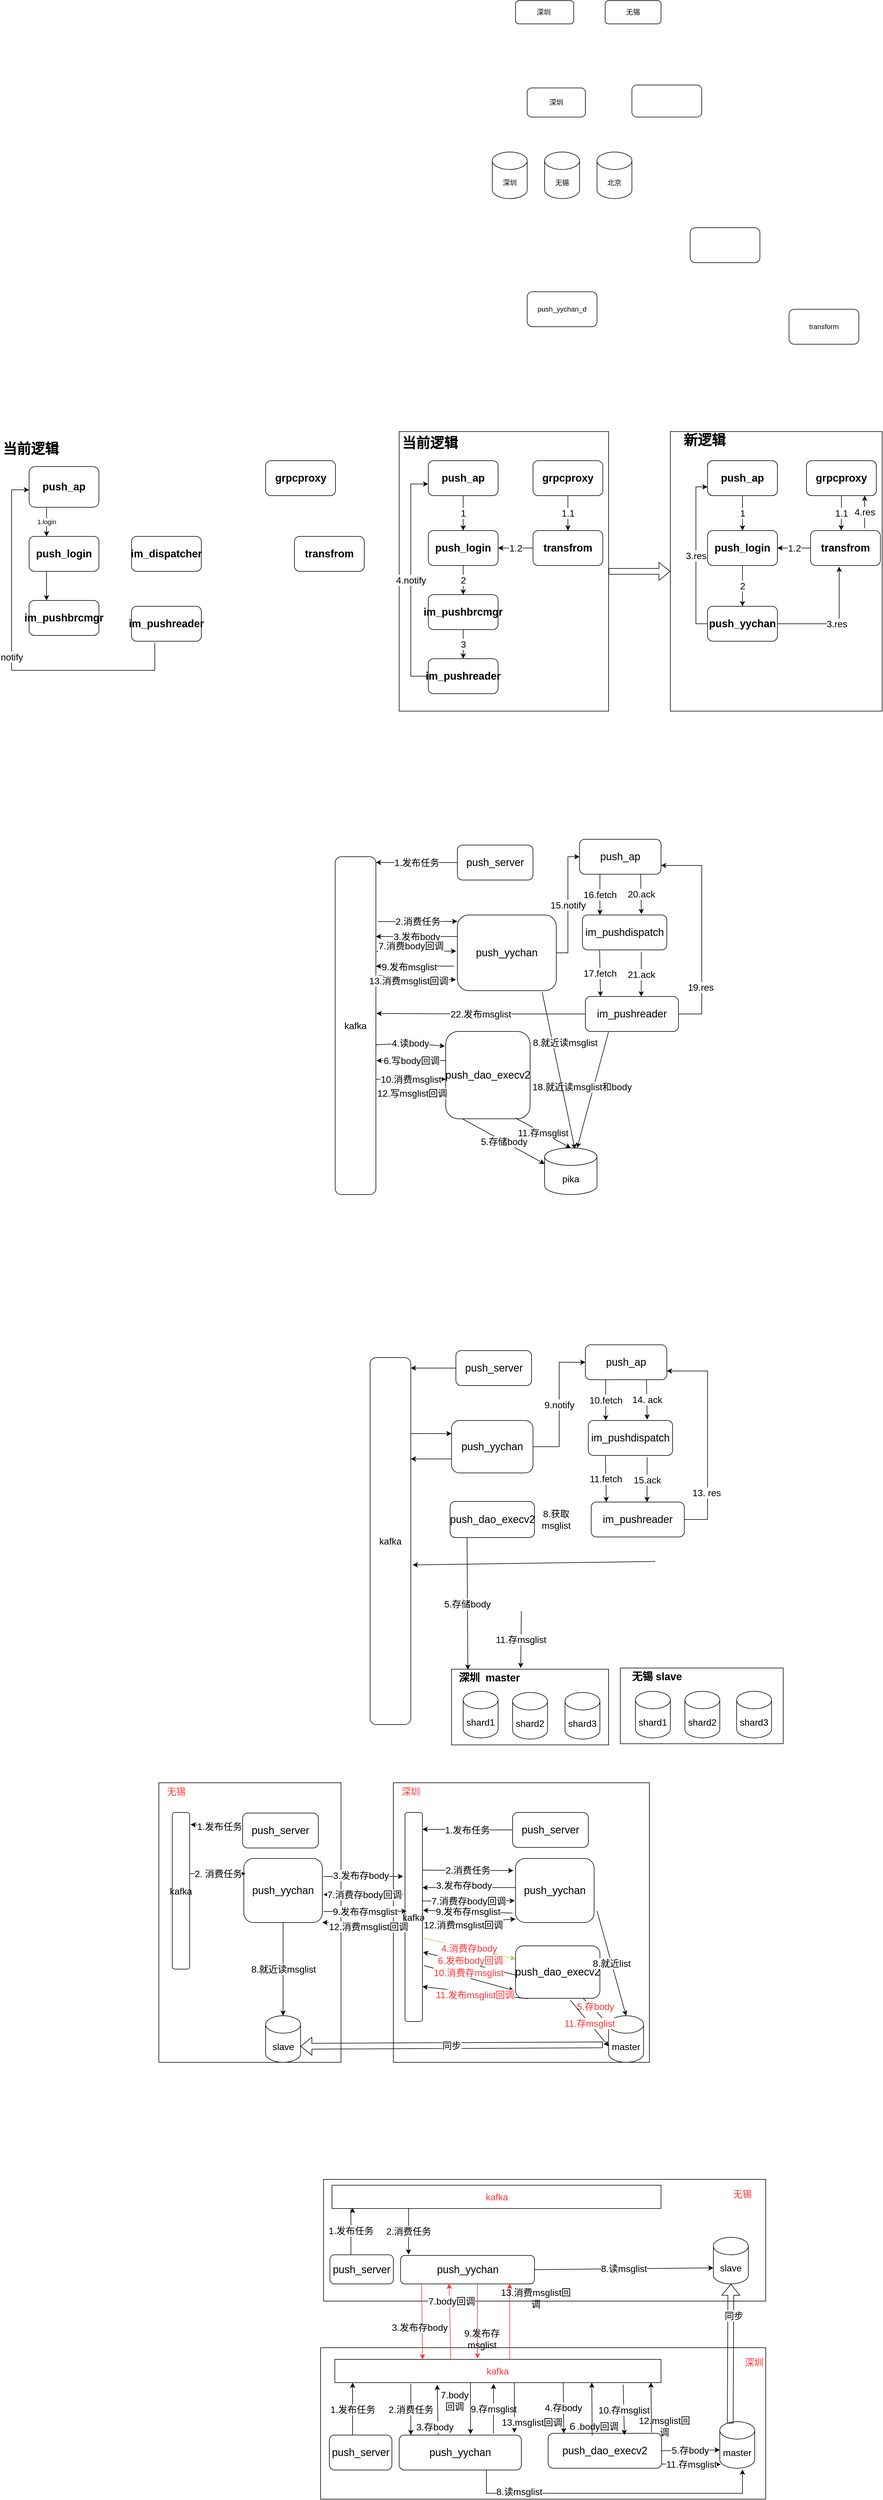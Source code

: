 <mxfile version="20.3.0" type="github">
  <diagram id="of3IcOWWMsL-4Bt5zzn3" name="第 1 页">
    <mxGraphModel dx="2588" dy="965" grid="1" gridSize="10" guides="1" tooltips="1" connect="1" arrows="1" fold="1" page="1" pageScale="1" pageWidth="827" pageHeight="1169" math="0" shadow="0">
      <root>
        <mxCell id="0" />
        <mxCell id="1" parent="0" />
        <mxCell id="U3ueGLIZ5XUcP0PDT6xN-354" value="" style="rounded=0;whiteSpace=wrap;html=1;fontSize=16;fontColor=#FF3333;" parent="1" vertex="1">
          <mxGeometry x="-135" y="4150" width="765" height="260" as="geometry" />
        </mxCell>
        <mxCell id="U3ueGLIZ5XUcP0PDT6xN-352" value="" style="rounded=0;whiteSpace=wrap;html=1;fontSize=16;fontColor=#000000;" parent="1" vertex="1">
          <mxGeometry x="-130" y="3861" width="760" height="209" as="geometry" />
        </mxCell>
        <mxCell id="U3ueGLIZ5XUcP0PDT6xN-286" value="" style="rounded=0;whiteSpace=wrap;html=1;fontSize=16;fontColor=#FF3333;" parent="1" vertex="1">
          <mxGeometry x="-10" y="3180" width="440" height="480" as="geometry" />
        </mxCell>
        <mxCell id="U3ueGLIZ5XUcP0PDT6xN-284" value="" style="rounded=0;whiteSpace=wrap;html=1;fontSize=16;fontColor=#FF3333;" parent="1" vertex="1">
          <mxGeometry x="-413" y="3180" width="313" height="480" as="geometry" />
        </mxCell>
        <mxCell id="U3ueGLIZ5XUcP0PDT6xN-47" value="" style="rounded=0;whiteSpace=wrap;html=1;" parent="1" vertex="1">
          <mxGeometry x="466" y="860" width="364" height="480" as="geometry" />
        </mxCell>
        <mxCell id="U3ueGLIZ5XUcP0PDT6xN-46" value="" style="rounded=0;whiteSpace=wrap;html=1;" parent="1" vertex="1">
          <mxGeometry y="860" width="360" height="480" as="geometry" />
        </mxCell>
        <mxCell id="U3ueGLIZ5XUcP0PDT6xN-1" value="深圳&lt;span style=&quot;white-space: pre;&quot;&gt; &lt;/span&gt;" style="rounded=1;whiteSpace=wrap;html=1;" parent="1" vertex="1">
          <mxGeometry x="200" y="120" width="100" height="40" as="geometry" />
        </mxCell>
        <mxCell id="U3ueGLIZ5XUcP0PDT6xN-2" value="无锡" style="rounded=1;whiteSpace=wrap;html=1;" parent="1" vertex="1">
          <mxGeometry x="354" y="120" width="96" height="40" as="geometry" />
        </mxCell>
        <mxCell id="U3ueGLIZ5XUcP0PDT6xN-3" value="深圳" style="shape=cylinder3;whiteSpace=wrap;html=1;boundedLbl=1;backgroundOutline=1;size=15;" parent="1" vertex="1">
          <mxGeometry x="160" y="380" width="60" height="80" as="geometry" />
        </mxCell>
        <mxCell id="U3ueGLIZ5XUcP0PDT6xN-4" value="无锡" style="shape=cylinder3;whiteSpace=wrap;html=1;boundedLbl=1;backgroundOutline=1;size=15;" parent="1" vertex="1">
          <mxGeometry x="250" y="380" width="60" height="80" as="geometry" />
        </mxCell>
        <mxCell id="U3ueGLIZ5XUcP0PDT6xN-5" value="北京" style="shape=cylinder3;whiteSpace=wrap;html=1;boundedLbl=1;backgroundOutline=1;size=15;" parent="1" vertex="1">
          <mxGeometry x="340" y="380" width="60" height="80" as="geometry" />
        </mxCell>
        <mxCell id="U3ueGLIZ5XUcP0PDT6xN-6" value="深圳" style="rounded=1;whiteSpace=wrap;html=1;" parent="1" vertex="1">
          <mxGeometry x="220" y="270" width="100" height="50" as="geometry" />
        </mxCell>
        <mxCell id="U3ueGLIZ5XUcP0PDT6xN-7" value="" style="rounded=1;whiteSpace=wrap;html=1;" parent="1" vertex="1">
          <mxGeometry x="400" y="265" width="120" height="55" as="geometry" />
        </mxCell>
        <mxCell id="U3ueGLIZ5XUcP0PDT6xN-8" value="push_yychan_d" style="rounded=1;whiteSpace=wrap;html=1;" parent="1" vertex="1">
          <mxGeometry x="220" y="620" width="120" height="60" as="geometry" />
        </mxCell>
        <mxCell id="U3ueGLIZ5XUcP0PDT6xN-9" value="" style="rounded=1;whiteSpace=wrap;html=1;" parent="1" vertex="1">
          <mxGeometry x="500" y="510" width="120" height="60" as="geometry" />
        </mxCell>
        <mxCell id="U3ueGLIZ5XUcP0PDT6xN-30" value="1" style="edgeStyle=orthogonalEdgeStyle;rounded=0;orthogonalLoop=1;jettySize=auto;html=1;entryX=0.5;entryY=0;entryDx=0;entryDy=0;fontSize=16;" parent="1" source="U3ueGLIZ5XUcP0PDT6xN-10" target="U3ueGLIZ5XUcP0PDT6xN-15" edge="1">
          <mxGeometry relative="1" as="geometry" />
        </mxCell>
        <mxCell id="U3ueGLIZ5XUcP0PDT6xN-10" value="&lt;font style=&quot;font-size: 18px;&quot;&gt;&lt;b&gt;push_ap&lt;/b&gt;&lt;/font&gt;" style="rounded=1;whiteSpace=wrap;html=1;" parent="1" vertex="1">
          <mxGeometry x="50" y="910" width="120" height="60" as="geometry" />
        </mxCell>
        <mxCell id="U3ueGLIZ5XUcP0PDT6xN-11" value="transform" style="rounded=1;whiteSpace=wrap;html=1;" parent="1" vertex="1">
          <mxGeometry x="670" y="650" width="120" height="60" as="geometry" />
        </mxCell>
        <mxCell id="U3ueGLIZ5XUcP0PDT6xN-31" value="2" style="edgeStyle=orthogonalEdgeStyle;rounded=0;orthogonalLoop=1;jettySize=auto;html=1;fontSize=16;" parent="1" source="U3ueGLIZ5XUcP0PDT6xN-15" target="U3ueGLIZ5XUcP0PDT6xN-18" edge="1">
          <mxGeometry relative="1" as="geometry" />
        </mxCell>
        <mxCell id="U3ueGLIZ5XUcP0PDT6xN-15" value="&lt;font style=&quot;font-size: 18px;&quot;&gt;&lt;b&gt;push_login&lt;/b&gt;&lt;/font&gt;" style="rounded=1;whiteSpace=wrap;html=1;" parent="1" vertex="1">
          <mxGeometry x="50" y="1030" width="120" height="60" as="geometry" />
        </mxCell>
        <mxCell id="U3ueGLIZ5XUcP0PDT6xN-32" value="3" style="edgeStyle=orthogonalEdgeStyle;rounded=0;orthogonalLoop=1;jettySize=auto;html=1;entryX=0.5;entryY=0;entryDx=0;entryDy=0;fontSize=16;" parent="1" source="U3ueGLIZ5XUcP0PDT6xN-18" target="U3ueGLIZ5XUcP0PDT6xN-21" edge="1">
          <mxGeometry relative="1" as="geometry" />
        </mxCell>
        <mxCell id="U3ueGLIZ5XUcP0PDT6xN-18" value="&lt;span style=&quot;text-align: left;&quot;&gt;&lt;b&gt;&lt;font style=&quot;font-size: 18px;&quot;&gt;im_pushbrcmgr&lt;/font&gt;&lt;/b&gt;&lt;/span&gt;" style="rounded=1;whiteSpace=wrap;html=1;" parent="1" vertex="1">
          <mxGeometry x="50" y="1140" width="120" height="60" as="geometry" />
        </mxCell>
        <mxCell id="U3ueGLIZ5XUcP0PDT6xN-35" value="&lt;font style=&quot;font-size: 16px;&quot;&gt;4.notify&lt;br&gt;&lt;/font&gt;" style="edgeStyle=orthogonalEdgeStyle;rounded=0;orthogonalLoop=1;jettySize=auto;html=1;exitX=0;exitY=0.5;exitDx=0;exitDy=0;fontSize=16;" parent="1" source="U3ueGLIZ5XUcP0PDT6xN-21" edge="1">
          <mxGeometry relative="1" as="geometry">
            <mxPoint x="50" y="950" as="targetPoint" />
            <Array as="points">
              <mxPoint x="20" y="1270" />
              <mxPoint x="20" y="950" />
              <mxPoint x="80" y="950" />
            </Array>
          </mxGeometry>
        </mxCell>
        <mxCell id="U3ueGLIZ5XUcP0PDT6xN-21" value="&lt;span style=&quot;text-align: left;&quot;&gt;&lt;font style=&quot;font-size: 18px;&quot;&gt;&lt;b&gt;im_pushreader&lt;/b&gt;&lt;/font&gt;&lt;/span&gt;" style="rounded=1;whiteSpace=wrap;html=1;" parent="1" vertex="1">
          <mxGeometry x="50" y="1250" width="120" height="60" as="geometry" />
        </mxCell>
        <mxCell id="U3ueGLIZ5XUcP0PDT6xN-40" value="1" style="edgeStyle=orthogonalEdgeStyle;rounded=0;orthogonalLoop=1;jettySize=auto;html=1;entryX=0.5;entryY=0;entryDx=0;entryDy=0;fontSize=16;" parent="1" source="U3ueGLIZ5XUcP0PDT6xN-24" target="U3ueGLIZ5XUcP0PDT6xN-25" edge="1">
          <mxGeometry relative="1" as="geometry" />
        </mxCell>
        <mxCell id="U3ueGLIZ5XUcP0PDT6xN-24" value="push_ap_d" style="rounded=1;whiteSpace=wrap;html=1;" parent="1" vertex="1">
          <mxGeometry x="530" y="910" width="120" height="60" as="geometry" />
        </mxCell>
        <mxCell id="U3ueGLIZ5XUcP0PDT6xN-41" value="2" style="edgeStyle=orthogonalEdgeStyle;rounded=0;orthogonalLoop=1;jettySize=auto;html=1;entryX=0.5;entryY=0;entryDx=0;entryDy=0;fontSize=16;" parent="1" source="U3ueGLIZ5XUcP0PDT6xN-25" target="U3ueGLIZ5XUcP0PDT6xN-39" edge="1">
          <mxGeometry relative="1" as="geometry" />
        </mxCell>
        <mxCell id="U3ueGLIZ5XUcP0PDT6xN-25" value="&lt;font style=&quot;font-size: 18px;&quot;&gt;&lt;b&gt;push_login&lt;/b&gt;&lt;/font&gt;" style="rounded=1;whiteSpace=wrap;html=1;" parent="1" vertex="1">
          <mxGeometry x="530" y="1030" width="120" height="60" as="geometry" />
        </mxCell>
        <mxCell id="U3ueGLIZ5XUcP0PDT6xN-34" value="1.2" style="edgeStyle=orthogonalEdgeStyle;rounded=0;orthogonalLoop=1;jettySize=auto;html=1;fontSize=16;" parent="1" source="U3ueGLIZ5XUcP0PDT6xN-26" target="U3ueGLIZ5XUcP0PDT6xN-15" edge="1">
          <mxGeometry relative="1" as="geometry" />
        </mxCell>
        <mxCell id="U3ueGLIZ5XUcP0PDT6xN-26" value="&lt;b&gt;&lt;font style=&quot;font-size: 18px;&quot;&gt;transfrom&lt;/font&gt;&lt;/b&gt;" style="rounded=1;whiteSpace=wrap;html=1;" parent="1" vertex="1">
          <mxGeometry x="230" y="1030" width="120" height="60" as="geometry" />
        </mxCell>
        <mxCell id="U3ueGLIZ5XUcP0PDT6xN-33" value="1.1" style="edgeStyle=orthogonalEdgeStyle;rounded=0;orthogonalLoop=1;jettySize=auto;html=1;exitX=0.5;exitY=1;exitDx=0;exitDy=0;entryX=0.5;entryY=0;entryDx=0;entryDy=0;fontSize=16;" parent="1" source="U3ueGLIZ5XUcP0PDT6xN-27" target="U3ueGLIZ5XUcP0PDT6xN-26" edge="1">
          <mxGeometry relative="1" as="geometry" />
        </mxCell>
        <mxCell id="U3ueGLIZ5XUcP0PDT6xN-27" value="&lt;font style=&quot;font-size: 18px;&quot;&gt;&lt;b&gt;grpcproxy&lt;/b&gt;&lt;/font&gt;" style="rounded=1;whiteSpace=wrap;html=1;" parent="1" vertex="1">
          <mxGeometry x="230" y="910" width="120" height="60" as="geometry" />
        </mxCell>
        <mxCell id="U3ueGLIZ5XUcP0PDT6xN-42" value="&lt;font style=&quot;font-size: 16px;&quot;&gt;1.1&lt;/font&gt;" style="edgeStyle=orthogonalEdgeStyle;rounded=0;orthogonalLoop=1;jettySize=auto;html=1;entryX=0.439;entryY=-0.006;entryDx=0;entryDy=0;entryPerimeter=0;" parent="1" source="U3ueGLIZ5XUcP0PDT6xN-37" target="U3ueGLIZ5XUcP0PDT6xN-38" edge="1">
          <mxGeometry relative="1" as="geometry" />
        </mxCell>
        <mxCell id="U3ueGLIZ5XUcP0PDT6xN-37" value="grpcproxy" style="rounded=1;whiteSpace=wrap;html=1;" parent="1" vertex="1">
          <mxGeometry x="700" y="910" width="120" height="60" as="geometry" />
        </mxCell>
        <mxCell id="U3ueGLIZ5XUcP0PDT6xN-43" value="1.2" style="edgeStyle=orthogonalEdgeStyle;rounded=0;orthogonalLoop=1;jettySize=auto;html=1;fontSize=16;" parent="1" source="U3ueGLIZ5XUcP0PDT6xN-38" target="U3ueGLIZ5XUcP0PDT6xN-25" edge="1">
          <mxGeometry relative="1" as="geometry" />
        </mxCell>
        <mxCell id="U3ueGLIZ5XUcP0PDT6xN-38" value="&lt;b&gt;&lt;font style=&quot;font-size: 18px;&quot;&gt;transfrom&lt;/font&gt;&lt;/b&gt;" style="rounded=1;whiteSpace=wrap;html=1;" parent="1" vertex="1">
          <mxGeometry x="707" y="1030" width="120" height="60" as="geometry" />
        </mxCell>
        <mxCell id="U3ueGLIZ5XUcP0PDT6xN-44" value="&lt;font style=&quot;font-size: 16px;&quot;&gt;3.res&lt;/font&gt;" style="edgeStyle=orthogonalEdgeStyle;rounded=0;orthogonalLoop=1;jettySize=auto;html=1;entryX=0.41;entryY=1.033;entryDx=0;entryDy=0;entryPerimeter=0;fontSize=16;" parent="1" source="U3ueGLIZ5XUcP0PDT6xN-39" target="U3ueGLIZ5XUcP0PDT6xN-38" edge="1">
          <mxGeometry relative="1" as="geometry" />
        </mxCell>
        <mxCell id="U3ueGLIZ5XUcP0PDT6xN-45" value="&lt;span style=&quot;font-size: 16px;&quot;&gt;3.res&lt;/span&gt;" style="edgeStyle=orthogonalEdgeStyle;rounded=0;orthogonalLoop=1;jettySize=auto;html=1;entryX=0;entryY=0.75;entryDx=0;entryDy=0;fontSize=16;" parent="1" source="U3ueGLIZ5XUcP0PDT6xN-39" target="U3ueGLIZ5XUcP0PDT6xN-24" edge="1">
          <mxGeometry relative="1" as="geometry">
            <mxPoint x="510" y="950" as="targetPoint" />
            <Array as="points">
              <mxPoint x="510" y="1190" />
              <mxPoint x="510" y="955" />
            </Array>
          </mxGeometry>
        </mxCell>
        <mxCell id="U3ueGLIZ5XUcP0PDT6xN-39" value="&lt;font style=&quot;font-size: 18px;&quot;&gt;&lt;b&gt;push_yychan&lt;/b&gt;&lt;/font&gt;" style="rounded=1;whiteSpace=wrap;html=1;" parent="1" vertex="1">
          <mxGeometry x="530" y="1160" width="120" height="60" as="geometry" />
        </mxCell>
        <mxCell id="U3ueGLIZ5XUcP0PDT6xN-48" value="&lt;h1&gt;当前逻辑&lt;/h1&gt;" style="text;html=1;strokeColor=none;fillColor=none;spacing=5;spacingTop=-20;whiteSpace=wrap;overflow=hidden;rounded=0;" parent="1" vertex="1">
          <mxGeometry y="860" width="180" height="40" as="geometry" />
        </mxCell>
        <mxCell id="U3ueGLIZ5XUcP0PDT6xN-49" value="&lt;font style=&quot;font-size: 24px;&quot;&gt;&lt;b&gt;新逻辑&lt;/b&gt;&lt;/font&gt;" style="text;html=1;strokeColor=none;fillColor=none;align=center;verticalAlign=middle;whiteSpace=wrap;rounded=0;" parent="1" vertex="1">
          <mxGeometry x="480" y="860" width="90" height="30" as="geometry" />
        </mxCell>
        <mxCell id="U3ueGLIZ5XUcP0PDT6xN-51" value="" style="shape=flexArrow;endArrow=classic;html=1;rounded=0;fontSize=24;entryX=0;entryY=0.5;entryDx=0;entryDy=0;" parent="1" target="U3ueGLIZ5XUcP0PDT6xN-47" edge="1">
          <mxGeometry width="50" height="50" relative="1" as="geometry">
            <mxPoint x="360" y="1100" as="sourcePoint" />
            <mxPoint x="410" y="1050" as="targetPoint" />
          </mxGeometry>
        </mxCell>
        <mxCell id="U3ueGLIZ5XUcP0PDT6xN-52" value="&lt;font style=&quot;font-size: 18px;&quot;&gt;&lt;b&gt;push_ap&lt;/b&gt;&lt;/font&gt;" style="rounded=1;whiteSpace=wrap;html=1;" parent="1" vertex="1">
          <mxGeometry x="530" y="910" width="120" height="60" as="geometry" />
        </mxCell>
        <mxCell id="U3ueGLIZ5XUcP0PDT6xN-53" value="&lt;b&gt;&lt;font style=&quot;font-size: 18px;&quot;&gt;grpcproxy&lt;/font&gt;&lt;/b&gt;" style="rounded=1;whiteSpace=wrap;html=1;" parent="1" vertex="1">
          <mxGeometry x="700" y="910" width="120" height="60" as="geometry" />
        </mxCell>
        <mxCell id="U3ueGLIZ5XUcP0PDT6xN-94" value="16.fetch" style="edgeStyle=orthogonalEdgeStyle;rounded=0;orthogonalLoop=1;jettySize=auto;html=1;exitX=0.25;exitY=1;exitDx=0;exitDy=0;entryX=0.207;entryY=0;entryDx=0;entryDy=0;entryPerimeter=0;fontSize=16;" parent="1" source="U3ueGLIZ5XUcP0PDT6xN-55" target="U3ueGLIZ5XUcP0PDT6xN-57" edge="1">
          <mxGeometry relative="1" as="geometry" />
        </mxCell>
        <mxCell id="U3ueGLIZ5XUcP0PDT6xN-55" value="&lt;font style=&quot;font-size: 18px;&quot;&gt;push_ap&lt;/font&gt;" style="rounded=1;whiteSpace=wrap;html=1;fontSize=16;" parent="1" vertex="1">
          <mxGeometry x="310" y="1560" width="140" height="60" as="geometry" />
        </mxCell>
        <mxCell id="U3ueGLIZ5XUcP0PDT6xN-93" value="15.notify" style="edgeStyle=orthogonalEdgeStyle;rounded=0;orthogonalLoop=1;jettySize=auto;html=1;exitX=1;exitY=0.5;exitDx=0;exitDy=0;entryX=0;entryY=0.5;entryDx=0;entryDy=0;fontSize=16;" parent="1" source="U3ueGLIZ5XUcP0PDT6xN-56" target="U3ueGLIZ5XUcP0PDT6xN-55" edge="1">
          <mxGeometry relative="1" as="geometry" />
        </mxCell>
        <mxCell id="U3ueGLIZ5XUcP0PDT6xN-56" value="&lt;font style=&quot;font-size: 18px;&quot;&gt;push_yychan&lt;/font&gt;" style="rounded=1;whiteSpace=wrap;html=1;fontSize=16;" parent="1" vertex="1">
          <mxGeometry x="100" y="1690" width="170" height="130" as="geometry" />
        </mxCell>
        <mxCell id="U3ueGLIZ5XUcP0PDT6xN-57" value="&lt;font style=&quot;font-size: 18px;&quot;&gt;im_pushdispatch&lt;/font&gt;" style="rounded=1;whiteSpace=wrap;html=1;fontSize=16;" parent="1" vertex="1">
          <mxGeometry x="315" y="1690" width="145" height="60" as="geometry" />
        </mxCell>
        <mxCell id="U3ueGLIZ5XUcP0PDT6xN-117" value="6.写body回调" style="edgeStyle=orthogonalEdgeStyle;rounded=0;orthogonalLoop=1;jettySize=auto;html=1;fontSize=16;exitX=0;exitY=0.5;exitDx=0;exitDy=0;" parent="1" edge="1">
          <mxGeometry relative="1" as="geometry">
            <mxPoint x="-39" y="1940" as="targetPoint" />
            <mxPoint x="80" y="1940" as="sourcePoint" />
          </mxGeometry>
        </mxCell>
        <mxCell id="U3ueGLIZ5XUcP0PDT6xN-61" value="&lt;font style=&quot;font-size: 18px;&quot;&gt;push_dao_execv2&lt;/font&gt;" style="rounded=1;whiteSpace=wrap;html=1;fontSize=16;" parent="1" vertex="1">
          <mxGeometry x="80" y="1890" width="145" height="150" as="geometry" />
        </mxCell>
        <mxCell id="U3ueGLIZ5XUcP0PDT6xN-98" style="edgeStyle=orthogonalEdgeStyle;rounded=0;orthogonalLoop=1;jettySize=auto;html=1;exitX=1;exitY=0.5;exitDx=0;exitDy=0;entryX=1;entryY=0.75;entryDx=0;entryDy=0;fontSize=16;" parent="1" source="U3ueGLIZ5XUcP0PDT6xN-70" target="U3ueGLIZ5XUcP0PDT6xN-55" edge="1">
          <mxGeometry relative="1" as="geometry">
            <Array as="points">
              <mxPoint x="520" y="1860" />
              <mxPoint x="520" y="1605" />
            </Array>
          </mxGeometry>
        </mxCell>
        <mxCell id="U3ueGLIZ5XUcP0PDT6xN-99" value="19.res" style="edgeLabel;html=1;align=center;verticalAlign=middle;resizable=0;points=[];fontSize=16;" parent="U3ueGLIZ5XUcP0PDT6xN-98" vertex="1" connectable="0">
          <mxGeometry x="-0.529" y="2" relative="1" as="geometry">
            <mxPoint as="offset" />
          </mxGeometry>
        </mxCell>
        <mxCell id="U3ueGLIZ5XUcP0PDT6xN-166" value="22.发布msglist" style="edgeStyle=orthogonalEdgeStyle;rounded=0;orthogonalLoop=1;jettySize=auto;html=1;fontSize=16;entryX=1.014;entryY=0.464;entryDx=0;entryDy=0;entryPerimeter=0;" parent="1" source="U3ueGLIZ5XUcP0PDT6xN-70" target="U3ueGLIZ5XUcP0PDT6xN-110" edge="1">
          <mxGeometry relative="1" as="geometry">
            <mxPoint x="-30" y="1860" as="targetPoint" />
            <Array as="points" />
          </mxGeometry>
        </mxCell>
        <mxCell id="U3ueGLIZ5XUcP0PDT6xN-70" value="&lt;font style=&quot;font-size: 18px;&quot;&gt;im_pushreader&lt;/font&gt;" style="rounded=1;whiteSpace=wrap;html=1;fontSize=16;" parent="1" vertex="1">
          <mxGeometry x="320" y="1830" width="160" height="60" as="geometry" />
        </mxCell>
        <mxCell id="U3ueGLIZ5XUcP0PDT6xN-73" value="pika" style="shape=cylinder3;whiteSpace=wrap;html=1;boundedLbl=1;backgroundOutline=1;size=15;fontSize=16;" parent="1" vertex="1">
          <mxGeometry x="250" y="2090" width="90" height="80" as="geometry" />
        </mxCell>
        <mxCell id="U3ueGLIZ5XUcP0PDT6xN-111" value="1.发布任务" style="edgeStyle=orthogonalEdgeStyle;rounded=0;orthogonalLoop=1;jettySize=auto;html=1;exitX=0;exitY=0.5;exitDx=0;exitDy=0;entryX=1;entryY=0.017;entryDx=0;entryDy=0;fontSize=16;entryPerimeter=0;" parent="1" source="U3ueGLIZ5XUcP0PDT6xN-81" target="U3ueGLIZ5XUcP0PDT6xN-110" edge="1">
          <mxGeometry relative="1" as="geometry" />
        </mxCell>
        <mxCell id="U3ueGLIZ5XUcP0PDT6xN-81" value="&lt;font style=&quot;font-size: 18px;&quot;&gt;push_server&lt;/font&gt;" style="rounded=1;whiteSpace=wrap;html=1;fontSize=16;" parent="1" vertex="1">
          <mxGeometry x="100" y="1570" width="130" height="60" as="geometry" />
        </mxCell>
        <mxCell id="U3ueGLIZ5XUcP0PDT6xN-87" value="3.发布body" style="endArrow=classic;html=1;rounded=0;fontSize=16;exitX=0;exitY=0.5;exitDx=0;exitDy=0;" parent="1" edge="1">
          <mxGeometry width="50" height="50" relative="1" as="geometry">
            <mxPoint x="100" y="1727" as="sourcePoint" />
            <mxPoint x="-40" y="1727" as="targetPoint" />
          </mxGeometry>
        </mxCell>
        <mxCell id="U3ueGLIZ5XUcP0PDT6xN-95" value="17.fetch" style="endArrow=classic;html=1;rounded=0;fontSize=16;exitX=0.162;exitY=1.014;exitDx=0;exitDy=0;exitPerimeter=0;" parent="1" edge="1">
          <mxGeometry width="50" height="50" relative="1" as="geometry">
            <mxPoint x="344.49" y="1750.84" as="sourcePoint" />
            <mxPoint x="346" y="1830" as="targetPoint" />
          </mxGeometry>
        </mxCell>
        <mxCell id="U3ueGLIZ5XUcP0PDT6xN-101" value="20.ack" style="endArrow=classic;html=1;rounded=0;fontSize=16;entryX=0.698;entryY=-0.025;entryDx=0;entryDy=0;entryPerimeter=0;exitX=0.75;exitY=1;exitDx=0;exitDy=0;" parent="1" source="U3ueGLIZ5XUcP0PDT6xN-55" target="U3ueGLIZ5XUcP0PDT6xN-57" edge="1">
          <mxGeometry width="50" height="50" relative="1" as="geometry">
            <mxPoint x="410" y="1670" as="sourcePoint" />
            <mxPoint x="460" y="1620" as="targetPoint" />
          </mxGeometry>
        </mxCell>
        <mxCell id="U3ueGLIZ5XUcP0PDT6xN-102" value="21.ack" style="endArrow=classic;html=1;rounded=0;fontSize=16;exitX=0.698;exitY=1.053;exitDx=0;exitDy=0;exitPerimeter=0;" parent="1" source="U3ueGLIZ5XUcP0PDT6xN-57" edge="1">
          <mxGeometry width="50" height="50" relative="1" as="geometry">
            <mxPoint x="410" y="1800" as="sourcePoint" />
            <mxPoint x="416" y="1830" as="targetPoint" />
            <Array as="points">
              <mxPoint x="416" y="1790" />
            </Array>
          </mxGeometry>
        </mxCell>
        <mxCell id="U3ueGLIZ5XUcP0PDT6xN-106" value="18.就近读msglist和body" style="endArrow=classic;html=1;rounded=0;fontSize=16;exitX=0.25;exitY=1;exitDx=0;exitDy=0;" parent="1" source="U3ueGLIZ5XUcP0PDT6xN-70" target="U3ueGLIZ5XUcP0PDT6xN-73" edge="1">
          <mxGeometry y="-20" width="50" height="50" relative="1" as="geometry">
            <mxPoint x="340" y="1940" as="sourcePoint" />
            <mxPoint x="360" y="2030" as="targetPoint" />
            <mxPoint as="offset" />
          </mxGeometry>
        </mxCell>
        <mxCell id="U3ueGLIZ5XUcP0PDT6xN-110" value="kafka" style="rounded=1;whiteSpace=wrap;html=1;fontSize=16;" parent="1" vertex="1">
          <mxGeometry x="-110" y="1590" width="70" height="580" as="geometry" />
        </mxCell>
        <mxCell id="U3ueGLIZ5XUcP0PDT6xN-114" value="2.消费任务" style="endArrow=classic;html=1;rounded=0;fontSize=16;entryX=0;entryY=0.5;entryDx=0;entryDy=0;exitX=1.047;exitY=0.207;exitDx=0;exitDy=0;exitPerimeter=0;" parent="1" edge="1">
          <mxGeometry width="50" height="50" relative="1" as="geometry">
            <mxPoint x="-36.71" y="1701.41" as="sourcePoint" />
            <mxPoint x="100" y="1701" as="targetPoint" />
          </mxGeometry>
        </mxCell>
        <mxCell id="U3ueGLIZ5XUcP0PDT6xN-115" value="4.读body" style="endArrow=classic;html=1;rounded=0;fontSize=16;entryX=-0.01;entryY=0.169;entryDx=0;entryDy=0;entryPerimeter=0;" parent="1" target="U3ueGLIZ5XUcP0PDT6xN-61" edge="1">
          <mxGeometry width="50" height="50" relative="1" as="geometry">
            <mxPoint x="-40" y="1913" as="sourcePoint" />
            <mxPoint x="80" y="1910" as="targetPoint" />
            <Array as="points">
              <mxPoint x="20" y="1910" />
            </Array>
          </mxGeometry>
        </mxCell>
        <mxCell id="U3ueGLIZ5XUcP0PDT6xN-116" value="5.存储body" style="endArrow=classic;html=1;rounded=0;fontSize=16;exitX=0.201;exitY=1.002;exitDx=0;exitDy=0;exitPerimeter=0;entryX=0;entryY=0;entryDx=0;entryDy=27.5;entryPerimeter=0;" parent="1" source="U3ueGLIZ5XUcP0PDT6xN-61" target="U3ueGLIZ5XUcP0PDT6xN-73" edge="1">
          <mxGeometry width="50" height="50" relative="1" as="geometry">
            <mxPoint x="110" y="2070" as="sourcePoint" />
            <mxPoint x="108.04" y="2117.9" as="targetPoint" />
          </mxGeometry>
        </mxCell>
        <mxCell id="U3ueGLIZ5XUcP0PDT6xN-118" value="7.消费body回调" style="endArrow=classic;html=1;rounded=0;fontSize=16;entryX=0;entryY=0.5;entryDx=0;entryDy=0;exitX=1.047;exitY=0.207;exitDx=0;exitDy=0;exitPerimeter=0;" parent="1" edge="1">
          <mxGeometry x="-0.141" y="9" width="50" height="50" relative="1" as="geometry">
            <mxPoint x="-38.71" y="1752.41" as="sourcePoint" />
            <mxPoint x="98" y="1752" as="targetPoint" />
            <mxPoint as="offset" />
          </mxGeometry>
        </mxCell>
        <mxCell id="U3ueGLIZ5XUcP0PDT6xN-122" value="10.消费msglist" style="endArrow=classic;html=1;rounded=0;fontSize=16;exitX=1;exitY=0.619;exitDx=0;exitDy=0;exitPerimeter=0;" parent="1" edge="1">
          <mxGeometry width="50" height="50" relative="1" as="geometry">
            <mxPoint x="-40" y="1971.97" as="sourcePoint" />
            <mxPoint x="80" y="1972" as="targetPoint" />
          </mxGeometry>
        </mxCell>
        <mxCell id="U3ueGLIZ5XUcP0PDT6xN-123" value="11.存msglist" style="endArrow=classic;html=1;rounded=0;fontSize=16;exitX=0.826;exitY=0.991;exitDx=0;exitDy=0;exitPerimeter=0;entryX=0.5;entryY=0;entryDx=0;entryDy=0;entryPerimeter=0;" parent="1" source="U3ueGLIZ5XUcP0PDT6xN-61" target="U3ueGLIZ5XUcP0PDT6xN-73" edge="1">
          <mxGeometry width="50" height="50" relative="1" as="geometry">
            <mxPoint x="199.995" y="2017.36" as="sourcePoint" />
            <mxPoint x="280" y="2080" as="targetPoint" />
          </mxGeometry>
        </mxCell>
        <mxCell id="U3ueGLIZ5XUcP0PDT6xN-124" value="" style="rounded=0;whiteSpace=wrap;html=1;fontSize=16;" parent="1" vertex="1">
          <mxGeometry x="380" y="2983" width="280" height="130" as="geometry" />
        </mxCell>
        <mxCell id="U3ueGLIZ5XUcP0PDT6xN-125" value="" style="rounded=0;whiteSpace=wrap;html=1;fontSize=16;" parent="1" vertex="1">
          <mxGeometry x="90" y="2985" width="270" height="130" as="geometry" />
        </mxCell>
        <mxCell id="U3ueGLIZ5XUcP0PDT6xN-126" value="10.fetch" style="edgeStyle=orthogonalEdgeStyle;rounded=0;orthogonalLoop=1;jettySize=auto;html=1;exitX=0.25;exitY=1;exitDx=0;exitDy=0;entryX=0.207;entryY=0;entryDx=0;entryDy=0;entryPerimeter=0;fontSize=16;" parent="1" source="U3ueGLIZ5XUcP0PDT6xN-127" target="U3ueGLIZ5XUcP0PDT6xN-131" edge="1">
          <mxGeometry relative="1" as="geometry" />
        </mxCell>
        <mxCell id="U3ueGLIZ5XUcP0PDT6xN-127" value="&lt;font style=&quot;font-size: 18px;&quot;&gt;push_ap&lt;/font&gt;" style="rounded=1;whiteSpace=wrap;html=1;fontSize=16;" parent="1" vertex="1">
          <mxGeometry x="320" y="2428" width="140" height="60" as="geometry" />
        </mxCell>
        <mxCell id="U3ueGLIZ5XUcP0PDT6xN-128" value="9.notify" style="edgeStyle=orthogonalEdgeStyle;rounded=0;orthogonalLoop=1;jettySize=auto;html=1;exitX=1;exitY=0.5;exitDx=0;exitDy=0;entryX=0;entryY=0.5;entryDx=0;entryDy=0;fontSize=16;" parent="1" source="U3ueGLIZ5XUcP0PDT6xN-130" target="U3ueGLIZ5XUcP0PDT6xN-127" edge="1">
          <mxGeometry relative="1" as="geometry" />
        </mxCell>
        <mxCell id="U3ueGLIZ5XUcP0PDT6xN-130" value="&lt;font style=&quot;font-size: 18px;&quot;&gt;push_yychan&lt;/font&gt;" style="rounded=1;whiteSpace=wrap;html=1;fontSize=16;" parent="1" vertex="1">
          <mxGeometry x="90" y="2558" width="140" height="90" as="geometry" />
        </mxCell>
        <mxCell id="U3ueGLIZ5XUcP0PDT6xN-131" value="&lt;font style=&quot;font-size: 18px;&quot;&gt;im_pushdispatch&lt;/font&gt;" style="rounded=1;whiteSpace=wrap;html=1;fontSize=16;" parent="1" vertex="1">
          <mxGeometry x="325" y="2558" width="145" height="60" as="geometry" />
        </mxCell>
        <mxCell id="U3ueGLIZ5XUcP0PDT6xN-133" value="&lt;font style=&quot;font-size: 18px;&quot;&gt;push_dao_execv2&lt;/font&gt;" style="rounded=1;whiteSpace=wrap;html=1;fontSize=16;" parent="1" vertex="1">
          <mxGeometry x="87.5" y="2697" width="145" height="62" as="geometry" />
        </mxCell>
        <mxCell id="U3ueGLIZ5XUcP0PDT6xN-134" style="edgeStyle=orthogonalEdgeStyle;rounded=0;orthogonalLoop=1;jettySize=auto;html=1;exitX=1;exitY=0.5;exitDx=0;exitDy=0;entryX=1;entryY=0.75;entryDx=0;entryDy=0;fontSize=16;" parent="1" source="U3ueGLIZ5XUcP0PDT6xN-136" target="U3ueGLIZ5XUcP0PDT6xN-127" edge="1">
          <mxGeometry relative="1" as="geometry">
            <Array as="points">
              <mxPoint x="530" y="2728" />
              <mxPoint x="530" y="2473" />
            </Array>
          </mxGeometry>
        </mxCell>
        <mxCell id="U3ueGLIZ5XUcP0PDT6xN-135" value="13. res" style="edgeLabel;html=1;align=center;verticalAlign=middle;resizable=0;points=[];fontSize=16;" parent="U3ueGLIZ5XUcP0PDT6xN-134" vertex="1" connectable="0">
          <mxGeometry x="-0.529" y="2" relative="1" as="geometry">
            <mxPoint as="offset" />
          </mxGeometry>
        </mxCell>
        <mxCell id="U3ueGLIZ5XUcP0PDT6xN-136" value="&lt;font style=&quot;font-size: 18px;&quot;&gt;im_pushreader&lt;/font&gt;" style="rounded=1;whiteSpace=wrap;html=1;fontSize=16;" parent="1" vertex="1">
          <mxGeometry x="330" y="2698" width="160" height="60" as="geometry" />
        </mxCell>
        <mxCell id="U3ueGLIZ5XUcP0PDT6xN-137" value="shard2" style="shape=cylinder3;whiteSpace=wrap;html=1;boundedLbl=1;backgroundOutline=1;size=15;fontSize=16;" parent="1" vertex="1">
          <mxGeometry x="195" y="3025" width="60" height="80" as="geometry" />
        </mxCell>
        <mxCell id="U3ueGLIZ5XUcP0PDT6xN-138" value="shard3" style="shape=cylinder3;whiteSpace=wrap;html=1;boundedLbl=1;backgroundOutline=1;size=15;fontSize=16;" parent="1" vertex="1">
          <mxGeometry x="285" y="3025" width="60" height="80" as="geometry" />
        </mxCell>
        <mxCell id="U3ueGLIZ5XUcP0PDT6xN-139" value="shard1" style="shape=cylinder3;whiteSpace=wrap;html=1;boundedLbl=1;backgroundOutline=1;size=15;fontSize=16;" parent="1" vertex="1">
          <mxGeometry x="110" y="3023" width="60" height="80" as="geometry" />
        </mxCell>
        <mxCell id="U3ueGLIZ5XUcP0PDT6xN-140" value="shard2" style="shape=cylinder3;whiteSpace=wrap;html=1;boundedLbl=1;backgroundOutline=1;size=15;fontSize=16;" parent="1" vertex="1">
          <mxGeometry x="491" y="3023" width="60" height="80" as="geometry" />
        </mxCell>
        <mxCell id="U3ueGLIZ5XUcP0PDT6xN-141" value="shard3" style="shape=cylinder3;whiteSpace=wrap;html=1;boundedLbl=1;backgroundOutline=1;size=15;fontSize=16;" parent="1" vertex="1">
          <mxGeometry x="580" y="3023" width="60" height="80" as="geometry" />
        </mxCell>
        <mxCell id="U3ueGLIZ5XUcP0PDT6xN-142" value="shard1" style="shape=cylinder3;whiteSpace=wrap;html=1;boundedLbl=1;backgroundOutline=1;size=15;fontSize=16;" parent="1" vertex="1">
          <mxGeometry x="406" y="3023" width="60" height="80" as="geometry" />
        </mxCell>
        <mxCell id="U3ueGLIZ5XUcP0PDT6xN-143" value="&lt;font style=&quot;font-size: 18px;&quot;&gt;&lt;b&gt;深圳&amp;nbsp; master&lt;/b&gt;&lt;/font&gt;" style="text;html=1;strokeColor=none;fillColor=none;align=center;verticalAlign=middle;whiteSpace=wrap;rounded=0;fontSize=16;" parent="1" vertex="1">
          <mxGeometry x="100" y="2985" width="110" height="30" as="geometry" />
        </mxCell>
        <mxCell id="U3ueGLIZ5XUcP0PDT6xN-144" value="&lt;b&gt;&lt;font style=&quot;font-size: 18px;&quot;&gt;无锡 slave&lt;/font&gt;&lt;/b&gt;" style="text;html=1;strokeColor=none;fillColor=none;align=center;verticalAlign=middle;whiteSpace=wrap;rounded=0;fontSize=16;" parent="1" vertex="1">
          <mxGeometry x="390" y="2983" width="106" height="30" as="geometry" />
        </mxCell>
        <mxCell id="U3ueGLIZ5XUcP0PDT6xN-162" style="edgeStyle=orthogonalEdgeStyle;rounded=0;orthogonalLoop=1;jettySize=auto;html=1;fontSize=16;" parent="1" source="U3ueGLIZ5XUcP0PDT6xN-146" edge="1">
          <mxGeometry relative="1" as="geometry">
            <mxPoint x="20" y="2468" as="targetPoint" />
          </mxGeometry>
        </mxCell>
        <mxCell id="U3ueGLIZ5XUcP0PDT6xN-146" value="&lt;font style=&quot;font-size: 18px;&quot;&gt;push_server&lt;/font&gt;" style="rounded=1;whiteSpace=wrap;html=1;fontSize=16;" parent="1" vertex="1">
          <mxGeometry x="97.5" y="2438" width="130" height="60" as="geometry" />
        </mxCell>
        <mxCell id="U3ueGLIZ5XUcP0PDT6xN-148" value="11.fetch" style="endArrow=classic;html=1;rounded=0;fontSize=16;exitX=0.162;exitY=1.014;exitDx=0;exitDy=0;exitPerimeter=0;" parent="1" edge="1">
          <mxGeometry width="50" height="50" relative="1" as="geometry">
            <mxPoint x="354.49" y="2618.84" as="sourcePoint" />
            <mxPoint x="356" y="2698" as="targetPoint" />
          </mxGeometry>
        </mxCell>
        <mxCell id="U3ueGLIZ5XUcP0PDT6xN-149" value="14. ack" style="endArrow=classic;html=1;rounded=0;fontSize=16;entryX=0.698;entryY=-0.025;entryDx=0;entryDy=0;entryPerimeter=0;exitX=0.75;exitY=1;exitDx=0;exitDy=0;" parent="1" source="U3ueGLIZ5XUcP0PDT6xN-127" target="U3ueGLIZ5XUcP0PDT6xN-131" edge="1">
          <mxGeometry width="50" height="50" relative="1" as="geometry">
            <mxPoint x="420" y="2538" as="sourcePoint" />
            <mxPoint x="470" y="2488" as="targetPoint" />
          </mxGeometry>
        </mxCell>
        <mxCell id="U3ueGLIZ5XUcP0PDT6xN-150" value="15.ack" style="endArrow=classic;html=1;rounded=0;fontSize=16;exitX=0.698;exitY=1.053;exitDx=0;exitDy=0;exitPerimeter=0;" parent="1" source="U3ueGLIZ5XUcP0PDT6xN-131" edge="1">
          <mxGeometry width="50" height="50" relative="1" as="geometry">
            <mxPoint x="420" y="2668" as="sourcePoint" />
            <mxPoint x="426" y="2698" as="targetPoint" />
            <Array as="points">
              <mxPoint x="426" y="2658" />
            </Array>
          </mxGeometry>
        </mxCell>
        <mxCell id="U3ueGLIZ5XUcP0PDT6xN-153" value="kafka" style="rounded=1;whiteSpace=wrap;html=1;fontSize=16;" parent="1" vertex="1">
          <mxGeometry x="-50" y="2450" width="70" height="630" as="geometry" />
        </mxCell>
        <mxCell id="U3ueGLIZ5XUcP0PDT6xN-156" value="5.存储body" style="endArrow=classic;html=1;rounded=0;fontSize=16;exitX=0.201;exitY=1.002;exitDx=0;exitDy=0;exitPerimeter=0;entryX=0.164;entryY=0.03;entryDx=0;entryDy=0;entryPerimeter=0;" parent="1" source="U3ueGLIZ5XUcP0PDT6xN-133" target="U3ueGLIZ5XUcP0PDT6xN-143" edge="1">
          <mxGeometry width="50" height="50" relative="1" as="geometry">
            <mxPoint x="120" y="2938" as="sourcePoint" />
            <mxPoint x="120" y="2978" as="targetPoint" />
          </mxGeometry>
        </mxCell>
        <mxCell id="U3ueGLIZ5XUcP0PDT6xN-159" value="8.获取msglist" style="text;html=1;strokeColor=none;fillColor=none;align=center;verticalAlign=middle;whiteSpace=wrap;rounded=0;fontSize=16;" parent="1" vertex="1">
          <mxGeometry x="240" y="2713" width="60" height="30" as="geometry" />
        </mxCell>
        <mxCell id="U3ueGLIZ5XUcP0PDT6xN-161" value="11.存msglist" style="endArrow=classic;html=1;rounded=0;fontSize=16;exitX=0.201;exitY=1.002;exitDx=0;exitDy=0;exitPerimeter=0;entryX=0.164;entryY=0.03;entryDx=0;entryDy=0;entryPerimeter=0;" parent="1" edge="1">
          <mxGeometry width="50" height="50" relative="1" as="geometry">
            <mxPoint x="209.995" y="2885.36" as="sourcePoint" />
            <mxPoint x="208.89" y="2983" as="targetPoint" />
          </mxGeometry>
        </mxCell>
        <mxCell id="U3ueGLIZ5XUcP0PDT6xN-163" value="" style="endArrow=classic;html=1;rounded=0;fontSize=16;entryX=0;entryY=0.25;entryDx=0;entryDy=0;exitX=1;exitY=0.207;exitDx=0;exitDy=0;exitPerimeter=0;" parent="1" source="U3ueGLIZ5XUcP0PDT6xN-153" target="U3ueGLIZ5XUcP0PDT6xN-130" edge="1">
          <mxGeometry width="50" height="50" relative="1" as="geometry">
            <mxPoint x="20" y="2620" as="sourcePoint" />
            <mxPoint x="70" y="2570" as="targetPoint" />
          </mxGeometry>
        </mxCell>
        <mxCell id="U3ueGLIZ5XUcP0PDT6xN-164" value="" style="endArrow=classic;html=1;rounded=0;fontSize=16;exitX=0;exitY=0.733;exitDx=0;exitDy=0;exitPerimeter=0;" parent="1" source="U3ueGLIZ5XUcP0PDT6xN-130" edge="1">
          <mxGeometry width="50" height="50" relative="1" as="geometry">
            <mxPoint x="20" y="2660" as="sourcePoint" />
            <mxPoint x="20" y="2624" as="targetPoint" />
          </mxGeometry>
        </mxCell>
        <mxCell id="U3ueGLIZ5XUcP0PDT6xN-165" value="" style="endArrow=classic;html=1;rounded=0;fontSize=16;entryX=1.047;entryY=0.565;entryDx=0;entryDy=0;entryPerimeter=0;" parent="1" target="U3ueGLIZ5XUcP0PDT6xN-153" edge="1">
          <mxGeometry width="50" height="50" relative="1" as="geometry">
            <mxPoint x="440" y="2800" as="sourcePoint" />
            <mxPoint x="430" y="2830" as="targetPoint" />
          </mxGeometry>
        </mxCell>
        <mxCell id="U3ueGLIZ5XUcP0PDT6xN-168" value="12.写msglist回调" style="edgeStyle=orthogonalEdgeStyle;rounded=0;orthogonalLoop=1;jettySize=auto;html=1;fontSize=16;exitX=0;exitY=0.5;exitDx=0;exitDy=0;" parent="1" edge="1">
          <mxGeometry relative="1" as="geometry">
            <mxPoint x="-38" y="1996" as="targetPoint" />
            <mxPoint x="81" y="1996" as="sourcePoint" />
          </mxGeometry>
        </mxCell>
        <mxCell id="U3ueGLIZ5XUcP0PDT6xN-171" value="" style="endArrow=classic;html=1;rounded=0;fontSize=16;exitX=-0.033;exitY=0.676;exitDx=0;exitDy=0;exitPerimeter=0;" parent="1" source="U3ueGLIZ5XUcP0PDT6xN-56" edge="1">
          <mxGeometry width="50" height="50" relative="1" as="geometry">
            <mxPoint x="-40" y="1820" as="sourcePoint" />
            <mxPoint x="-40" y="1778" as="targetPoint" />
          </mxGeometry>
        </mxCell>
        <mxCell id="U3ueGLIZ5XUcP0PDT6xN-172" value="9.发布msglist" style="edgeLabel;html=1;align=center;verticalAlign=middle;resizable=0;points=[];fontSize=16;" parent="U3ueGLIZ5XUcP0PDT6xN-171" vertex="1" connectable="0">
          <mxGeometry x="0.156" y="1" relative="1" as="geometry">
            <mxPoint as="offset" />
          </mxGeometry>
        </mxCell>
        <mxCell id="U3ueGLIZ5XUcP0PDT6xN-173" value="" style="endArrow=classic;html=1;rounded=0;fontSize=16;exitX=1.03;exitY=0.351;exitDx=0;exitDy=0;exitPerimeter=0;entryX=-0.029;entryY=0.857;entryDx=0;entryDy=0;entryPerimeter=0;" parent="1" edge="1">
          <mxGeometry width="50" height="50" relative="1" as="geometry">
            <mxPoint x="-35.47" y="1793.58" as="sourcePoint" />
            <mxPoint x="97.5" y="1801.41" as="targetPoint" />
          </mxGeometry>
        </mxCell>
        <mxCell id="U3ueGLIZ5XUcP0PDT6xN-174" value="13.消费msglist回调" style="edgeLabel;html=1;align=center;verticalAlign=middle;resizable=0;points=[];fontSize=16;" parent="U3ueGLIZ5XUcP0PDT6xN-173" vertex="1" connectable="0">
          <mxGeometry x="-0.233" y="-1" relative="1" as="geometry">
            <mxPoint y="5" as="offset" />
          </mxGeometry>
        </mxCell>
        <mxCell id="U3ueGLIZ5XUcP0PDT6xN-175" value="" style="endArrow=classic;html=1;rounded=0;fontSize=16;entryX=0.579;entryY=0.025;entryDx=0;entryDy=0;entryPerimeter=0;exitX=0.857;exitY=1.02;exitDx=0;exitDy=0;exitPerimeter=0;" parent="1" source="U3ueGLIZ5XUcP0PDT6xN-56" target="U3ueGLIZ5XUcP0PDT6xN-73" edge="1">
          <mxGeometry width="50" height="50" relative="1" as="geometry">
            <mxPoint x="290" y="2080" as="sourcePoint" />
            <mxPoint x="300" y="1820" as="targetPoint" />
          </mxGeometry>
        </mxCell>
        <mxCell id="U3ueGLIZ5XUcP0PDT6xN-176" value="8.就近读msglist" style="edgeLabel;html=1;align=center;verticalAlign=middle;resizable=0;points=[];fontSize=16;" parent="U3ueGLIZ5XUcP0PDT6xN-175" vertex="1" connectable="0">
          <mxGeometry x="-0.361" y="-2" relative="1" as="geometry">
            <mxPoint x="23" as="offset" />
          </mxGeometry>
        </mxCell>
        <mxCell id="U3ueGLIZ5XUcP0PDT6xN-179" value="&lt;font style=&quot;font-size: 18px;&quot;&gt;push_yychan&lt;/font&gt;" style="rounded=1;whiteSpace=wrap;html=1;fontSize=16;" parent="1" vertex="1">
          <mxGeometry x="200" y="3310" width="135" height="110" as="geometry" />
        </mxCell>
        <mxCell id="U3ueGLIZ5XUcP0PDT6xN-180" value="&lt;font style=&quot;font-size: 18px;&quot;&gt;push_dao_execv2&lt;/font&gt;" style="rounded=1;whiteSpace=wrap;html=1;fontSize=16;" parent="1" vertex="1">
          <mxGeometry x="200" y="3460" width="145" height="90" as="geometry" />
        </mxCell>
        <mxCell id="U3ueGLIZ5XUcP0PDT6xN-184" value="1.发布任务" style="edgeStyle=orthogonalEdgeStyle;rounded=0;orthogonalLoop=1;jettySize=auto;html=1;fontSize=16;" parent="1" source="U3ueGLIZ5XUcP0PDT6xN-181" edge="1">
          <mxGeometry relative="1" as="geometry">
            <mxPoint x="40" y="3260" as="targetPoint" />
            <Array as="points">
              <mxPoint x="90" y="3261" />
              <mxPoint x="90" y="3260" />
              <mxPoint x="43" y="3260" />
            </Array>
          </mxGeometry>
        </mxCell>
        <mxCell id="U3ueGLIZ5XUcP0PDT6xN-181" value="&lt;font style=&quot;font-size: 18px;&quot;&gt;push_server&lt;/font&gt;" style="rounded=1;whiteSpace=wrap;html=1;fontSize=16;" parent="1" vertex="1">
          <mxGeometry x="195" y="3231" width="130" height="60" as="geometry" />
        </mxCell>
        <mxCell id="U3ueGLIZ5XUcP0PDT6xN-182" value="kafka" style="rounded=1;whiteSpace=wrap;html=1;fontSize=16;" parent="1" vertex="1">
          <mxGeometry x="10" y="3231" width="30" height="359" as="geometry" />
        </mxCell>
        <mxCell id="U3ueGLIZ5XUcP0PDT6xN-185" value="2.消费任务" style="endArrow=classic;html=1;rounded=0;fontSize=16;entryX=-0.028;entryY=0.189;entryDx=0;entryDy=0;entryPerimeter=0;" parent="1" target="U3ueGLIZ5XUcP0PDT6xN-179" edge="1">
          <mxGeometry width="50" height="50" relative="1" as="geometry">
            <mxPoint x="40" y="3330" as="sourcePoint" />
            <mxPoint x="130" y="3330" as="targetPoint" />
          </mxGeometry>
        </mxCell>
        <mxCell id="U3ueGLIZ5XUcP0PDT6xN-187" value="" style="endArrow=classic;html=1;rounded=0;fontSize=16;exitX=0;exitY=0.455;exitDx=0;exitDy=0;exitPerimeter=0;" parent="1" source="U3ueGLIZ5XUcP0PDT6xN-179" edge="1">
          <mxGeometry width="50" height="50" relative="1" as="geometry">
            <mxPoint x="150" y="3370" as="sourcePoint" />
            <mxPoint x="40" y="3360" as="targetPoint" />
          </mxGeometry>
        </mxCell>
        <mxCell id="U3ueGLIZ5XUcP0PDT6xN-188" value="3.发布存body" style="edgeLabel;html=1;align=center;verticalAlign=middle;resizable=0;points=[];fontSize=16;" parent="U3ueGLIZ5XUcP0PDT6xN-187" vertex="1" connectable="0">
          <mxGeometry x="0.484" y="1" relative="1" as="geometry">
            <mxPoint x="29" y="-5" as="offset" />
          </mxGeometry>
        </mxCell>
        <mxCell id="U3ueGLIZ5XUcP0PDT6xN-190" value="4.消费存body" style="endArrow=classic;html=1;rounded=0;fontSize=16;entryX=0;entryY=0.25;entryDx=0;entryDy=0;exitX=1;exitY=0.6;exitDx=0;exitDy=0;exitPerimeter=0;fillColor=#fff2cc;strokeColor=#d6b656;fontColor=#FF3333;" parent="1" source="U3ueGLIZ5XUcP0PDT6xN-182" target="U3ueGLIZ5XUcP0PDT6xN-180" edge="1">
          <mxGeometry width="50" height="50" relative="1" as="geometry">
            <mxPoint x="43.3" y="3488.16" as="sourcePoint" />
            <mxPoint x="160" y="3488.97" as="targetPoint" />
          </mxGeometry>
        </mxCell>
        <mxCell id="U3ueGLIZ5XUcP0PDT6xN-191" value="master" style="shape=cylinder3;whiteSpace=wrap;html=1;boundedLbl=1;backgroundOutline=1;size=15;fontSize=16;" parent="1" vertex="1">
          <mxGeometry x="360" y="3580" width="60" height="80" as="geometry" />
        </mxCell>
        <mxCell id="U3ueGLIZ5XUcP0PDT6xN-192" value="" style="endArrow=classic;html=1;rounded=0;fontSize=16;entryX=0;entryY=0;entryDx=0;entryDy=15;entryPerimeter=0;" parent="1" source="U3ueGLIZ5XUcP0PDT6xN-180" target="U3ueGLIZ5XUcP0PDT6xN-191" edge="1">
          <mxGeometry width="50" height="50" relative="1" as="geometry">
            <mxPoint x="380" y="3620" as="sourcePoint" />
            <mxPoint x="310" y="3560" as="targetPoint" />
          </mxGeometry>
        </mxCell>
        <mxCell id="U3ueGLIZ5XUcP0PDT6xN-193" value="5.存body" style="edgeLabel;html=1;align=center;verticalAlign=middle;resizable=0;points=[];fontSize=16;fontColor=#FF3333;" parent="U3ueGLIZ5XUcP0PDT6xN-192" vertex="1" connectable="0">
          <mxGeometry x="-0.237" y="5" relative="1" as="geometry">
            <mxPoint as="offset" />
          </mxGeometry>
        </mxCell>
        <mxCell id="U3ueGLIZ5XUcP0PDT6xN-194" value="" style="endArrow=classic;html=1;rounded=0;fontSize=16;entryX=1.032;entryY=0.668;entryDx=0;entryDy=0;entryPerimeter=0;exitX=0;exitY=0.556;exitDx=0;exitDy=0;exitPerimeter=0;" parent="1" source="U3ueGLIZ5XUcP0PDT6xN-180" target="U3ueGLIZ5XUcP0PDT6xN-182" edge="1">
          <mxGeometry width="50" height="50" relative="1" as="geometry">
            <mxPoint x="110" y="3570" as="sourcePoint" />
            <mxPoint x="160" y="3520" as="targetPoint" />
            <Array as="points" />
          </mxGeometry>
        </mxCell>
        <mxCell id="U3ueGLIZ5XUcP0PDT6xN-195" value="6.发布body回调" style="edgeLabel;html=1;align=center;verticalAlign=middle;resizable=0;points=[];fontSize=16;fontColor=#FF3333;" parent="U3ueGLIZ5XUcP0PDT6xN-194" vertex="1" connectable="0">
          <mxGeometry x="0.283" y="-2" relative="1" as="geometry">
            <mxPoint x="23" y="2" as="offset" />
          </mxGeometry>
        </mxCell>
        <mxCell id="U3ueGLIZ5XUcP0PDT6xN-196" value="7.消费存body回调" style="endArrow=classic;html=1;rounded=0;fontSize=16;entryX=-0.002;entryY=0.66;entryDx=0;entryDy=0;entryPerimeter=0;" parent="1" edge="1">
          <mxGeometry width="50" height="50" relative="1" as="geometry">
            <mxPoint x="39" y="3383" as="sourcePoint" />
            <mxPoint x="198.73" y="3382.6" as="targetPoint" />
          </mxGeometry>
        </mxCell>
        <mxCell id="U3ueGLIZ5XUcP0PDT6xN-197" value="8.就近list" style="endArrow=classic;html=1;rounded=0;fontSize=16;entryX=0.5;entryY=0;entryDx=0;entryDy=0;entryPerimeter=0;" parent="1" target="U3ueGLIZ5XUcP0PDT6xN-191" edge="1">
          <mxGeometry width="50" height="50" relative="1" as="geometry">
            <mxPoint x="340" y="3400" as="sourcePoint" />
            <mxPoint x="390" y="3350" as="targetPoint" />
          </mxGeometry>
        </mxCell>
        <mxCell id="U3ueGLIZ5XUcP0PDT6xN-198" value="9.发布存msglist" style="endArrow=classic;html=1;rounded=0;fontSize=16;exitX=-0.037;exitY=0.852;exitDx=0;exitDy=0;exitPerimeter=0;entryX=1.032;entryY=0.468;entryDx=0;entryDy=0;entryPerimeter=0;" parent="1" source="U3ueGLIZ5XUcP0PDT6xN-179" target="U3ueGLIZ5XUcP0PDT6xN-182" edge="1">
          <mxGeometry width="50" height="50" relative="1" as="geometry">
            <mxPoint x="40" y="3450" as="sourcePoint" />
            <mxPoint x="90" y="3400" as="targetPoint" />
          </mxGeometry>
        </mxCell>
        <mxCell id="U3ueGLIZ5XUcP0PDT6xN-199" value="" style="endArrow=classic;html=1;rounded=0;fontSize=16;exitX=1.071;exitY=0.732;exitDx=0;exitDy=0;exitPerimeter=0;entryX=-0.018;entryY=0.852;entryDx=0;entryDy=0;entryPerimeter=0;" parent="1" source="U3ueGLIZ5XUcP0PDT6xN-182" target="U3ueGLIZ5XUcP0PDT6xN-180" edge="1">
          <mxGeometry width="50" height="50" relative="1" as="geometry">
            <mxPoint x="40" y="3580" as="sourcePoint" />
            <mxPoint x="190" y="3538" as="targetPoint" />
          </mxGeometry>
        </mxCell>
        <mxCell id="U3ueGLIZ5XUcP0PDT6xN-200" value="10.消费存msglist" style="edgeLabel;html=1;align=center;verticalAlign=middle;resizable=0;points=[];fontSize=16;fontColor=#FF3333;" parent="U3ueGLIZ5XUcP0PDT6xN-199" vertex="1" connectable="0">
          <mxGeometry x="-0.577" y="-3" relative="1" as="geometry">
            <mxPoint x="45" as="offset" />
          </mxGeometry>
        </mxCell>
        <mxCell id="U3ueGLIZ5XUcP0PDT6xN-201" value="11.存msglist" style="endArrow=classic;html=1;rounded=0;fontSize=16;exitX=0.648;exitY=1.035;exitDx=0;exitDy=0;exitPerimeter=0;entryX=0;entryY=0;entryDx=0;entryDy=52.5;entryPerimeter=0;fontColor=#FF3333;" parent="1" source="U3ueGLIZ5XUcP0PDT6xN-180" target="U3ueGLIZ5XUcP0PDT6xN-191" edge="1">
          <mxGeometry width="50" height="50" relative="1" as="geometry">
            <mxPoint x="280" y="3600" as="sourcePoint" />
            <mxPoint x="390" y="3610" as="targetPoint" />
          </mxGeometry>
        </mxCell>
        <mxCell id="U3ueGLIZ5XUcP0PDT6xN-202" value="" style="endArrow=classic;html=1;rounded=0;fontSize=16;exitX=0.144;exitY=1.009;exitDx=0;exitDy=0;exitPerimeter=0;entryX=1;entryY=0.833;entryDx=0;entryDy=0;entryPerimeter=0;" parent="1" source="U3ueGLIZ5XUcP0PDT6xN-180" target="U3ueGLIZ5XUcP0PDT6xN-182" edge="1">
          <mxGeometry width="50" height="50" relative="1" as="geometry">
            <mxPoint x="40" y="3620" as="sourcePoint" />
            <mxPoint x="90" y="3570" as="targetPoint" />
          </mxGeometry>
        </mxCell>
        <mxCell id="U3ueGLIZ5XUcP0PDT6xN-203" value="11.发布msglist回调" style="edgeLabel;html=1;align=center;verticalAlign=middle;resizable=0;points=[];fontSize=16;fontColor=#FF3333;" parent="U3ueGLIZ5XUcP0PDT6xN-202" vertex="1" connectable="0">
          <mxGeometry x="0.46" y="1" relative="1" as="geometry">
            <mxPoint x="41" y="7" as="offset" />
          </mxGeometry>
        </mxCell>
        <mxCell id="U3ueGLIZ5XUcP0PDT6xN-204" value="" style="endArrow=classic;html=1;rounded=0;fontSize=16;entryX=0;entryY=1;entryDx=0;entryDy=0;" parent="1" edge="1">
          <mxGeometry width="50" height="50" relative="1" as="geometry">
            <mxPoint x="50" y="3424" as="sourcePoint" />
            <mxPoint x="200" y="3414" as="targetPoint" />
          </mxGeometry>
        </mxCell>
        <mxCell id="U3ueGLIZ5XUcP0PDT6xN-205" value="12.消费msglist回调" style="edgeLabel;html=1;align=center;verticalAlign=middle;resizable=0;points=[];fontSize=16;" parent="U3ueGLIZ5XUcP0PDT6xN-204" vertex="1" connectable="0">
          <mxGeometry x="-0.549" y="-2" relative="1" as="geometry">
            <mxPoint x="26" as="offset" />
          </mxGeometry>
        </mxCell>
        <mxCell id="U3ueGLIZ5XUcP0PDT6xN-255" value="kafka" style="rounded=1;whiteSpace=wrap;html=1;fontSize=16;" parent="1" vertex="1">
          <mxGeometry x="-390" y="3231" width="30" height="269" as="geometry" />
        </mxCell>
        <mxCell id="U3ueGLIZ5XUcP0PDT6xN-257" value="&lt;font style=&quot;font-size: 18px;&quot;&gt;push_server&lt;/font&gt;" style="rounded=1;whiteSpace=wrap;html=1;fontSize=16;" parent="1" vertex="1">
          <mxGeometry x="-269" y="3232" width="130" height="60" as="geometry" />
        </mxCell>
        <mxCell id="U3ueGLIZ5XUcP0PDT6xN-258" value="&lt;font style=&quot;font-size: 18px;&quot;&gt;push_yychan&lt;/font&gt;" style="rounded=1;whiteSpace=wrap;html=1;fontSize=16;" parent="1" vertex="1">
          <mxGeometry x="-267" y="3310" width="135" height="110" as="geometry" />
        </mxCell>
        <mxCell id="U3ueGLIZ5XUcP0PDT6xN-260" value="" style="endArrow=classic;html=1;rounded=0;fontSize=16;exitX=0;exitY=0.5;exitDx=0;exitDy=0;entryX=1.051;entryY=0.076;entryDx=0;entryDy=0;entryPerimeter=0;" parent="1" source="U3ueGLIZ5XUcP0PDT6xN-257" target="U3ueGLIZ5XUcP0PDT6xN-255" edge="1">
          <mxGeometry width="50" height="50" relative="1" as="geometry">
            <mxPoint x="-350" y="3300" as="sourcePoint" />
            <mxPoint x="-320" y="3260" as="targetPoint" />
          </mxGeometry>
        </mxCell>
        <mxCell id="U3ueGLIZ5XUcP0PDT6xN-261" value="1.发布任务" style="edgeLabel;html=1;align=center;verticalAlign=middle;resizable=0;points=[];fontSize=16;" parent="U3ueGLIZ5XUcP0PDT6xN-260" vertex="1" connectable="0">
          <mxGeometry x="0.213" y="-1" relative="1" as="geometry">
            <mxPoint x="14" as="offset" />
          </mxGeometry>
        </mxCell>
        <mxCell id="U3ueGLIZ5XUcP0PDT6xN-262" value="2. 消费任务" style="endArrow=classic;html=1;rounded=0;fontSize=16;" parent="1" edge="1">
          <mxGeometry x="0.008" width="50" height="50" relative="1" as="geometry">
            <mxPoint x="-360" y="3336" as="sourcePoint" />
            <mxPoint x="-264" y="3336" as="targetPoint" />
            <mxPoint as="offset" />
          </mxGeometry>
        </mxCell>
        <mxCell id="U3ueGLIZ5XUcP0PDT6xN-264" value="" style="endArrow=classic;html=1;rounded=0;fontSize=16;entryX=-0.106;entryY=0.306;entryDx=0;entryDy=0;entryPerimeter=0;" parent="1" target="U3ueGLIZ5XUcP0PDT6xN-182" edge="1">
          <mxGeometry width="50" height="50" relative="1" as="geometry">
            <mxPoint x="-130" y="3341" as="sourcePoint" />
            <mxPoint x="-70" y="3340" as="targetPoint" />
          </mxGeometry>
        </mxCell>
        <mxCell id="U3ueGLIZ5XUcP0PDT6xN-265" value="3.发布存body" style="edgeLabel;html=1;align=center;verticalAlign=middle;resizable=0;points=[];fontSize=16;" parent="U3ueGLIZ5XUcP0PDT6xN-264" vertex="1" connectable="0">
          <mxGeometry x="-0.397" y="2" relative="1" as="geometry">
            <mxPoint x="22" as="offset" />
          </mxGeometry>
        </mxCell>
        <mxCell id="U3ueGLIZ5XUcP0PDT6xN-266" value="9.发布存msglist" style="endArrow=classic;html=1;rounded=0;fontSize=16;entryX=-0.002;entryY=0.66;entryDx=0;entryDy=0;entryPerimeter=0;" parent="1" edge="1">
          <mxGeometry width="50" height="50" relative="1" as="geometry">
            <mxPoint x="-130" y="3401" as="sourcePoint" />
            <mxPoint x="12.73" y="3400.6" as="targetPoint" />
          </mxGeometry>
        </mxCell>
        <mxCell id="U3ueGLIZ5XUcP0PDT6xN-267" value="slave" style="shape=cylinder3;whiteSpace=wrap;html=1;boundedLbl=1;backgroundOutline=1;size=15;fontSize=16;" parent="1" vertex="1">
          <mxGeometry x="-229.5" y="3580" width="60" height="80" as="geometry" />
        </mxCell>
        <mxCell id="U3ueGLIZ5XUcP0PDT6xN-268" value="8.就近读msglist" style="endArrow=classic;html=1;rounded=0;fontSize=16;entryX=0.5;entryY=0;entryDx=0;entryDy=0;entryPerimeter=0;exitX=0.5;exitY=1;exitDx=0;exitDy=0;" parent="1" source="U3ueGLIZ5XUcP0PDT6xN-258" target="U3ueGLIZ5XUcP0PDT6xN-267" edge="1">
          <mxGeometry width="50" height="50" relative="1" as="geometry">
            <mxPoint x="-220" y="3470" as="sourcePoint" />
            <mxPoint x="-170" y="3420" as="targetPoint" />
          </mxGeometry>
        </mxCell>
        <mxCell id="U3ueGLIZ5XUcP0PDT6xN-272" value="" style="endArrow=classic;html=1;rounded=0;fontSize=16;exitX=-0.106;exitY=0.403;exitDx=0;exitDy=0;exitPerimeter=0;" parent="1" edge="1">
          <mxGeometry width="50" height="50" relative="1" as="geometry">
            <mxPoint x="6.82" y="3371.677" as="sourcePoint" />
            <mxPoint x="-130" y="3372" as="targetPoint" />
          </mxGeometry>
        </mxCell>
        <mxCell id="U3ueGLIZ5XUcP0PDT6xN-274" value="7.消费存body回调" style="edgeLabel;html=1;align=center;verticalAlign=middle;resizable=0;points=[];fontSize=16;" parent="U3ueGLIZ5XUcP0PDT6xN-272" vertex="1" connectable="0">
          <mxGeometry x="0.32" relative="1" as="geometry">
            <mxPoint x="23" as="offset" />
          </mxGeometry>
        </mxCell>
        <mxCell id="U3ueGLIZ5XUcP0PDT6xN-275" value="" style="endArrow=classic;html=1;rounded=0;fontSize=16;entryX=1;entryY=1;entryDx=0;entryDy=0;" parent="1" target="U3ueGLIZ5XUcP0PDT6xN-258" edge="1">
          <mxGeometry width="50" height="50" relative="1" as="geometry">
            <mxPoint y="3420" as="sourcePoint" />
            <mxPoint x="-100" y="3420" as="targetPoint" />
          </mxGeometry>
        </mxCell>
        <mxCell id="U3ueGLIZ5XUcP0PDT6xN-276" value="12.消费msglist回调" style="edgeLabel;html=1;align=center;verticalAlign=middle;resizable=0;points=[];fontSize=16;" parent="U3ueGLIZ5XUcP0PDT6xN-275" vertex="1" connectable="0">
          <mxGeometry x="0.462" relative="1" as="geometry">
            <mxPoint x="43" y="7" as="offset" />
          </mxGeometry>
        </mxCell>
        <mxCell id="U3ueGLIZ5XUcP0PDT6xN-282" value="同步" style="shape=flexArrow;endArrow=classic;html=1;rounded=0;fontSize=16;entryX=1;entryY=0;entryDx=0;entryDy=52.5;entryPerimeter=0;" parent="1" target="U3ueGLIZ5XUcP0PDT6xN-267" edge="1">
          <mxGeometry width="50" height="50" relative="1" as="geometry">
            <mxPoint x="350" y="3630" as="sourcePoint" />
            <mxPoint x="100" y="3660" as="targetPoint" />
          </mxGeometry>
        </mxCell>
        <mxCell id="U3ueGLIZ5XUcP0PDT6xN-285" value="无锡" style="text;html=1;strokeColor=none;fillColor=none;align=center;verticalAlign=middle;whiteSpace=wrap;rounded=0;fontSize=16;fontColor=#FF3333;" parent="1" vertex="1">
          <mxGeometry x="-413" y="3180" width="60" height="30" as="geometry" />
        </mxCell>
        <mxCell id="U3ueGLIZ5XUcP0PDT6xN-287" value="深圳" style="text;html=1;strokeColor=none;fillColor=none;align=center;verticalAlign=middle;whiteSpace=wrap;rounded=0;fontSize=16;fontColor=#FF3333;" parent="1" vertex="1">
          <mxGeometry x="-10" y="3180" width="60" height="30" as="geometry" />
        </mxCell>
        <mxCell id="U3ueGLIZ5XUcP0PDT6xN-288" value="kafka" style="rounded=0;whiteSpace=wrap;html=1;fontSize=16;fontColor=#FF3333;" parent="1" vertex="1">
          <mxGeometry x="-115.5" y="3871" width="565.5" height="40" as="geometry" />
        </mxCell>
        <mxCell id="U3ueGLIZ5XUcP0PDT6xN-291" value="&lt;font color=&quot;#000000&quot;&gt;1.发布任务&lt;/font&gt;" style="edgeStyle=orthogonalEdgeStyle;rounded=0;orthogonalLoop=1;jettySize=auto;html=1;fontSize=16;fontColor=#FF3333;exitX=0.331;exitY=0.008;exitDx=0;exitDy=0;exitPerimeter=0;" parent="1" source="U3ueGLIZ5XUcP0PDT6xN-289" edge="1">
          <mxGeometry relative="1" as="geometry">
            <mxPoint x="-80" y="3910" as="targetPoint" />
            <Array as="points">
              <mxPoint x="-80" y="3911" />
            </Array>
          </mxGeometry>
        </mxCell>
        <mxCell id="U3ueGLIZ5XUcP0PDT6xN-289" value="&lt;font style=&quot;font-size: 18px;&quot;&gt;push_server&lt;/font&gt;" style="rounded=1;whiteSpace=wrap;html=1;fontSize=16;" parent="1" vertex="1">
          <mxGeometry x="-119" y="3990.5" width="109" height="50" as="geometry" />
        </mxCell>
        <mxCell id="U3ueGLIZ5XUcP0PDT6xN-290" value="&lt;font style=&quot;font-size: 18px;&quot;&gt;push_yychan&lt;/font&gt;" style="rounded=1;whiteSpace=wrap;html=1;fontSize=16;" parent="1" vertex="1">
          <mxGeometry x="2.5" y="3991.5" width="230" height="49" as="geometry" />
        </mxCell>
        <mxCell id="U3ueGLIZ5XUcP0PDT6xN-293" value="" style="endArrow=classic;html=1;rounded=0;fontSize=16;fontColor=#FF3333;entryX=0.269;entryY=0;entryDx=0;entryDy=0;entryPerimeter=0;exitX=0.157;exitY=1.019;exitDx=0;exitDy=0;exitPerimeter=0;strokeColor=#FF3333;" parent="1" source="U3ueGLIZ5XUcP0PDT6xN-290" target="U3ueGLIZ5XUcP0PDT6xN-306" edge="1">
          <mxGeometry width="50" height="50" relative="1" as="geometry">
            <mxPoint x="62.21" y="4130.638" as="sourcePoint" />
            <mxPoint x="60.001" y="4053" as="targetPoint" />
          </mxGeometry>
        </mxCell>
        <mxCell id="U3ueGLIZ5XUcP0PDT6xN-294" value="3.发布存body" style="edgeLabel;html=1;align=center;verticalAlign=middle;resizable=0;points=[];fontSize=16;fontColor=#000000;horizontal=1;" parent="U3ueGLIZ5XUcP0PDT6xN-293" vertex="1" connectable="0">
          <mxGeometry x="-0.185" y="-1" relative="1" as="geometry">
            <mxPoint x="-4" y="21" as="offset" />
          </mxGeometry>
        </mxCell>
        <mxCell id="U3ueGLIZ5XUcP0PDT6xN-296" value="" style="endArrow=classic;html=1;rounded=0;fontSize=16;fontColor=#000000;exitX=0.327;exitY=-0.009;exitDx=0;exitDy=0;exitPerimeter=0;entryX=0.293;entryY=0.99;entryDx=0;entryDy=0;entryPerimeter=0;strokeColor=#FF3333;" parent="1" edge="1">
          <mxGeometry width="50" height="50" relative="1" as="geometry">
            <mxPoint x="88.703" y="4169.64" as="sourcePoint" />
            <mxPoint x="85.89" y="4040.01" as="targetPoint" />
          </mxGeometry>
        </mxCell>
        <mxCell id="U3ueGLIZ5XUcP0PDT6xN-297" value="7.body回调" style="edgeLabel;html=1;align=center;verticalAlign=middle;resizable=0;points=[];fontSize=16;fontColor=#000000;" parent="U3ueGLIZ5XUcP0PDT6xN-296" vertex="1" connectable="0">
          <mxGeometry x="-0.242" y="-1" relative="1" as="geometry">
            <mxPoint x="1" y="-51" as="offset" />
          </mxGeometry>
        </mxCell>
        <mxCell id="U3ueGLIZ5XUcP0PDT6xN-300" value="slave" style="shape=cylinder3;whiteSpace=wrap;html=1;boundedLbl=1;backgroundOutline=1;size=15;fontSize=16;" parent="1" vertex="1">
          <mxGeometry x="540" y="3960.5" width="60" height="80" as="geometry" />
        </mxCell>
        <mxCell id="U3ueGLIZ5XUcP0PDT6xN-306" value="kafka" style="rounded=0;whiteSpace=wrap;html=1;fontSize=16;fontColor=#FF3333;" parent="1" vertex="1">
          <mxGeometry x="-110.62" y="4170" width="560.62" height="40" as="geometry" />
        </mxCell>
        <mxCell id="U3ueGLIZ5XUcP0PDT6xN-307" value="&lt;font style=&quot;font-size: 18px;&quot;&gt;push_server&lt;/font&gt;" style="rounded=1;whiteSpace=wrap;html=1;fontSize=16;" parent="1" vertex="1">
          <mxGeometry x="-120" y="4300" width="107.5" height="60" as="geometry" />
        </mxCell>
        <mxCell id="U3ueGLIZ5XUcP0PDT6xN-308" value="&lt;font style=&quot;font-size: 18px;&quot;&gt;push_yychan&lt;/font&gt;" style="rounded=1;whiteSpace=wrap;html=1;fontSize=16;" parent="1" vertex="1">
          <mxGeometry y="4300" width="210" height="60" as="geometry" />
        </mxCell>
        <mxCell id="U3ueGLIZ5XUcP0PDT6xN-309" value="&lt;font style=&quot;font-size: 18px;&quot;&gt;push_dao_execv2&lt;/font&gt;" style="rounded=1;whiteSpace=wrap;html=1;fontSize=16;" parent="1" vertex="1">
          <mxGeometry x="256" y="4297" width="195" height="60" as="geometry" />
        </mxCell>
        <mxCell id="U3ueGLIZ5XUcP0PDT6xN-310" value="master" style="shape=cylinder3;whiteSpace=wrap;html=1;boundedLbl=1;backgroundOutline=1;size=15;fontSize=16;" parent="1" vertex="1">
          <mxGeometry x="551" y="4277" width="60" height="80" as="geometry" />
        </mxCell>
        <mxCell id="U3ueGLIZ5XUcP0PDT6xN-312" value="&lt;font color=&quot;#000000&quot;&gt;1.发布任务&lt;/font&gt;" style="edgeStyle=orthogonalEdgeStyle;rounded=0;orthogonalLoop=1;jettySize=auto;html=1;entryX=0.08;entryY=1;entryDx=0;entryDy=0;entryPerimeter=0;fontSize=16;fontColor=#FF3333;" parent="1" edge="1">
          <mxGeometry relative="1" as="geometry">
            <mxPoint x="-77.7" y="4300" as="sourcePoint" />
            <mxPoint x="-80.0" y="4210" as="targetPoint" />
            <Array as="points">
              <mxPoint x="-79.7" y="4300" />
            </Array>
          </mxGeometry>
        </mxCell>
        <mxCell id="U3ueGLIZ5XUcP0PDT6xN-313" value="2.消费任务" style="endArrow=classic;html=1;rounded=0;fontSize=16;fontColor=#000000;" parent="1" edge="1">
          <mxGeometry width="50" height="50" relative="1" as="geometry">
            <mxPoint x="20" y="4212" as="sourcePoint" />
            <mxPoint x="20" y="4300" as="targetPoint" />
          </mxGeometry>
        </mxCell>
        <mxCell id="U3ueGLIZ5XUcP0PDT6xN-314" value="" style="endArrow=classic;html=1;rounded=0;fontSize=16;fontColor=#000000;exitX=0.183;exitY=-0.025;exitDx=0;exitDy=0;exitPerimeter=0;entryX=0.282;entryY=1.065;entryDx=0;entryDy=0;entryPerimeter=0;" parent="1" edge="1">
          <mxGeometry width="50" height="50" relative="1" as="geometry">
            <mxPoint x="66.985" y="4299.5" as="sourcePoint" />
            <mxPoint x="65.33" y="4213.6" as="targetPoint" />
          </mxGeometry>
        </mxCell>
        <mxCell id="U3ueGLIZ5XUcP0PDT6xN-315" value="3.存body" style="edgeLabel;html=1;align=center;verticalAlign=middle;resizable=0;points=[];fontSize=16;fontColor=#000000;horizontal=1;" parent="U3ueGLIZ5XUcP0PDT6xN-314" vertex="1" connectable="0">
          <mxGeometry x="-0.185" y="-1" relative="1" as="geometry">
            <mxPoint x="-7" y="21" as="offset" />
          </mxGeometry>
        </mxCell>
        <mxCell id="U3ueGLIZ5XUcP0PDT6xN-316" value="" style="endArrow=classic;html=1;rounded=0;fontSize=16;fontColor=#000000;entryX=0.438;entryY=-0.025;entryDx=0;entryDy=0;entryPerimeter=0;" parent="1" edge="1">
          <mxGeometry width="50" height="50" relative="1" as="geometry">
            <mxPoint x="122.5" y="4210" as="sourcePoint" />
            <mxPoint x="122.71" y="4298.5" as="targetPoint" />
          </mxGeometry>
        </mxCell>
        <mxCell id="U3ueGLIZ5XUcP0PDT6xN-317" value="7.body&lt;br&gt;回调" style="edgeLabel;html=1;align=center;verticalAlign=middle;resizable=0;points=[];fontSize=16;fontColor=#000000;" parent="U3ueGLIZ5XUcP0PDT6xN-316" vertex="1" connectable="0">
          <mxGeometry x="-0.242" y="-1" relative="1" as="geometry">
            <mxPoint x="-27" y="-3" as="offset" />
          </mxGeometry>
        </mxCell>
        <mxCell id="U3ueGLIZ5XUcP0PDT6xN-318" value="9.存msglist" style="endArrow=classic;html=1;rounded=0;fontSize=16;fontColor=#000000;entryX=0.452;entryY=1.05;entryDx=0;entryDy=0;entryPerimeter=0;" parent="1" edge="1">
          <mxGeometry width="50" height="50" relative="1" as="geometry">
            <mxPoint x="162" y="4297" as="sourcePoint" />
            <mxPoint x="162.16" y="4212" as="targetPoint" />
          </mxGeometry>
        </mxCell>
        <mxCell id="U3ueGLIZ5XUcP0PDT6xN-321" value="4.存body" style="endArrow=classic;html=1;rounded=0;fontSize=16;fontColor=#000000;entryX=0.033;entryY=0;entryDx=0;entryDy=0;entryPerimeter=0;exitX=0.646;exitY=1.065;exitDx=0;exitDy=0;exitPerimeter=0;" parent="1" edge="1">
          <mxGeometry width="50" height="50" relative="1" as="geometry">
            <mxPoint x="282.0" y="4209.6" as="sourcePoint" />
            <mxPoint x="282.91" y="4297" as="targetPoint" />
          </mxGeometry>
        </mxCell>
        <mxCell id="U3ueGLIZ5XUcP0PDT6xN-322" value="&lt;div style=&quot;&quot;&gt;&lt;br&gt;&lt;/div&gt;" style="endArrow=classic;html=1;rounded=0;fontSize=16;fontColor=#000000;entryX=0.72;entryY=0.977;entryDx=0;entryDy=0;entryPerimeter=0;align=center;" parent="1" edge="1">
          <mxGeometry width="50" height="50" relative="1" as="geometry">
            <mxPoint x="331.7" y="4300.92" as="sourcePoint" />
            <mxPoint x="331.0" y="4210" as="targetPoint" />
          </mxGeometry>
        </mxCell>
        <mxCell id="U3ueGLIZ5XUcP0PDT6xN-323" value="６.body回调" style="text;html=1;strokeColor=none;fillColor=none;align=center;verticalAlign=middle;whiteSpace=wrap;rounded=0;fontSize=16;fontColor=#000000;" parent="1" vertex="1">
          <mxGeometry x="277" y="4270" width="113" height="30" as="geometry" />
        </mxCell>
        <mxCell id="U3ueGLIZ5XUcP0PDT6xN-324" value="10.存msglist" style="endArrow=classic;html=1;rounded=0;fontSize=16;fontColor=#000000;exitX=0.803;exitY=1.08;exitDx=0;exitDy=0;exitPerimeter=0;" parent="1" edge="1">
          <mxGeometry width="50" height="50" relative="1" as="geometry">
            <mxPoint x="385.038" y="4213.2" as="sourcePoint" />
            <mxPoint x="387" y="4300" as="targetPoint" />
          </mxGeometry>
        </mxCell>
        <mxCell id="U3ueGLIZ5XUcP0PDT6xN-325" value="" style="endArrow=classic;html=1;rounded=0;fontSize=16;fontColor=#000000;entryX=0.93;entryY=0.991;entryDx=0;entryDy=0;entryPerimeter=0;exitX=0.784;exitY=-0.024;exitDx=0;exitDy=0;exitPerimeter=0;" parent="1" edge="1">
          <mxGeometry width="50" height="50" relative="1" as="geometry">
            <mxPoint x="433.76" y="4295.56" as="sourcePoint" />
            <mxPoint x="432.657" y="4209.64" as="targetPoint" />
          </mxGeometry>
        </mxCell>
        <mxCell id="U3ueGLIZ5XUcP0PDT6xN-327" value="12.msglist回调" style="text;html=1;strokeColor=none;fillColor=none;align=center;verticalAlign=middle;whiteSpace=wrap;rounded=0;fontSize=16;fontColor=#000000;" parent="1" vertex="1">
          <mxGeometry x="406" y="4278.5" width="100" height="13" as="geometry" />
        </mxCell>
        <mxCell id="U3ueGLIZ5XUcP0PDT6xN-334" value="" style="endArrow=classic;html=1;rounded=0;fontSize=16;fontColor=#000000;exitX=0.536;exitY=1;exitDx=0;exitDy=0;exitPerimeter=0;" parent="1" edge="1">
          <mxGeometry width="50" height="50" relative="1" as="geometry">
            <mxPoint x="197.872" y="4210" as="sourcePoint" />
            <mxPoint x="198" y="4296" as="targetPoint" />
          </mxGeometry>
        </mxCell>
        <mxCell id="U3ueGLIZ5XUcP0PDT6xN-335" value="13.msglist回调" style="edgeLabel;html=1;align=center;verticalAlign=middle;resizable=0;points=[];fontSize=16;fontColor=#000000;" parent="U3ueGLIZ5XUcP0PDT6xN-334" vertex="1" connectable="0">
          <mxGeometry x="0.629" y="3" relative="1" as="geometry">
            <mxPoint x="27" y="-2" as="offset" />
          </mxGeometry>
        </mxCell>
        <mxCell id="U3ueGLIZ5XUcP0PDT6xN-338" value="2.消费任务" style="endArrow=classic;html=1;rounded=0;fontSize=16;fontColor=#000000;exitX=0.233;exitY=0.975;exitDx=0;exitDy=0;exitPerimeter=0;" parent="1" source="U3ueGLIZ5XUcP0PDT6xN-288" edge="1">
          <mxGeometry width="50" height="50" relative="1" as="geometry">
            <mxPoint x="10" y="3960" as="sourcePoint" />
            <mxPoint x="16" y="3990" as="targetPoint" />
          </mxGeometry>
        </mxCell>
        <mxCell id="U3ueGLIZ5XUcP0PDT6xN-339" value="8.读msglist" style="endArrow=classic;html=1;rounded=0;fontSize=16;fontColor=#000000;entryX=0;entryY=0;entryDx=0;entryDy=52.5;entryPerimeter=0;exitX=1;exitY=0.5;exitDx=0;exitDy=0;" parent="1" source="U3ueGLIZ5XUcP0PDT6xN-290" target="U3ueGLIZ5XUcP0PDT6xN-300" edge="1">
          <mxGeometry width="50" height="50" relative="1" as="geometry">
            <mxPoint x="230" y="4060" as="sourcePoint" />
            <mxPoint x="280" y="4010" as="targetPoint" />
          </mxGeometry>
        </mxCell>
        <mxCell id="U3ueGLIZ5XUcP0PDT6xN-340" value="" style="endArrow=classic;html=1;rounded=0;fontSize=16;fontColor=#000000;entryX=0.407;entryY=-0.038;entryDx=0;entryDy=0;entryPerimeter=0;exitX=0.5;exitY=1;exitDx=0;exitDy=0;strokeColor=#FF3333;" parent="1" edge="1">
          <mxGeometry width="50" height="50" relative="1" as="geometry">
            <mxPoint x="134.5" y="4040.5" as="sourcePoint" />
            <mxPoint x="134.552" y="4168.48" as="targetPoint" />
          </mxGeometry>
        </mxCell>
        <mxCell id="U3ueGLIZ5XUcP0PDT6xN-341" value="9.发布存msglist" style="text;html=1;strokeColor=none;fillColor=none;align=center;verticalAlign=middle;whiteSpace=wrap;rounded=0;fontSize=16;fontColor=#000000;" parent="1" vertex="1">
          <mxGeometry x="100" y="4120" width="85" height="30" as="geometry" />
        </mxCell>
        <mxCell id="U3ueGLIZ5XUcP0PDT6xN-342" value="" style="endArrow=classic;html=1;rounded=0;fontSize=16;fontColor=#000000;exitX=0.425;exitY=0.077;exitDx=0;exitDy=0;exitPerimeter=0;entryX=0.815;entryY=0.99;entryDx=0;entryDy=0;entryPerimeter=0;strokeColor=#FF3333;" parent="1" source="U3ueGLIZ5XUcP0PDT6xN-354" target="U3ueGLIZ5XUcP0PDT6xN-290" edge="1">
          <mxGeometry width="50" height="50" relative="1" as="geometry">
            <mxPoint x="190" y="3920" as="sourcePoint" />
            <mxPoint x="190" y="4050" as="targetPoint" />
          </mxGeometry>
        </mxCell>
        <mxCell id="U3ueGLIZ5XUcP0PDT6xN-343" value="13.消费msglist回调" style="text;html=1;strokeColor=none;fillColor=none;align=center;verticalAlign=middle;whiteSpace=wrap;rounded=0;fontSize=16;fontColor=#000000;" parent="1" vertex="1">
          <mxGeometry x="170" y="4050" width="130" height="30" as="geometry" />
        </mxCell>
        <mxCell id="U3ueGLIZ5XUcP0PDT6xN-347" value="5.存body" style="endArrow=classic;html=1;rounded=0;fontSize=16;fontColor=#000000;entryX=0;entryY=0.606;entryDx=0;entryDy=0;entryPerimeter=0;" parent="1" target="U3ueGLIZ5XUcP0PDT6xN-310" edge="1">
          <mxGeometry width="50" height="50" relative="1" as="geometry">
            <mxPoint x="450" y="4327" as="sourcePoint" />
            <mxPoint x="520" y="4327" as="targetPoint" />
          </mxGeometry>
        </mxCell>
        <mxCell id="U3ueGLIZ5XUcP0PDT6xN-349" value="11.存msglist" style="endArrow=classic;html=1;rounded=0;fontSize=16;fontColor=#000000;exitX=1.003;exitY=0.878;exitDx=0;exitDy=0;exitPerimeter=0;entryX=0.026;entryY=0.919;entryDx=0;entryDy=0;entryPerimeter=0;" parent="1" source="U3ueGLIZ5XUcP0PDT6xN-309" target="U3ueGLIZ5XUcP0PDT6xN-310" edge="1">
          <mxGeometry width="50" height="50" relative="1" as="geometry">
            <mxPoint x="450" y="4400" as="sourcePoint" />
            <mxPoint x="530" y="4350" as="targetPoint" />
          </mxGeometry>
        </mxCell>
        <mxCell id="U3ueGLIZ5XUcP0PDT6xN-350" value="" style="endArrow=classic;html=1;rounded=0;fontSize=16;fontColor=#000000;" parent="1" edge="1">
          <mxGeometry width="50" height="50" relative="1" as="geometry">
            <mxPoint x="150" y="4360" as="sourcePoint" />
            <mxPoint x="590" y="4359" as="targetPoint" />
            <Array as="points">
              <mxPoint x="150" y="4400" />
              <mxPoint x="590" y="4400" />
            </Array>
          </mxGeometry>
        </mxCell>
        <mxCell id="U3ueGLIZ5XUcP0PDT6xN-351" value="8.读msglist" style="edgeLabel;html=1;align=center;verticalAlign=middle;resizable=0;points=[];fontSize=16;fontColor=#000000;" parent="U3ueGLIZ5XUcP0PDT6xN-350" vertex="1" connectable="0">
          <mxGeometry x="-0.633" y="3" relative="1" as="geometry">
            <mxPoint as="offset" />
          </mxGeometry>
        </mxCell>
        <mxCell id="U3ueGLIZ5XUcP0PDT6xN-353" value="&lt;font color=&quot;#ff3333&quot;&gt;无锡&lt;/font&gt;" style="text;html=1;strokeColor=none;fillColor=none;align=center;verticalAlign=middle;whiteSpace=wrap;rounded=0;fontSize=16;fontColor=#000000;" parent="1" vertex="1">
          <mxGeometry x="560" y="3871" width="60" height="30" as="geometry" />
        </mxCell>
        <mxCell id="U3ueGLIZ5XUcP0PDT6xN-355" value="深圳" style="text;html=1;strokeColor=none;fillColor=none;align=center;verticalAlign=middle;whiteSpace=wrap;rounded=0;fontSize=16;fontColor=#FF3333;" parent="1" vertex="1">
          <mxGeometry x="580" y="4160" width="60" height="30" as="geometry" />
        </mxCell>
        <mxCell id="U3ueGLIZ5XUcP0PDT6xN-358" value="" style="shape=flexArrow;endArrow=classic;html=1;rounded=0;fontSize=16;fontColor=#000000;entryX=0.5;entryY=1;entryDx=0;entryDy=0;entryPerimeter=0;" parent="1" target="U3ueGLIZ5XUcP0PDT6xN-300" edge="1">
          <mxGeometry width="50" height="50" relative="1" as="geometry">
            <mxPoint x="569" y="4280" as="sourcePoint" />
            <mxPoint x="600" y="4050" as="targetPoint" />
          </mxGeometry>
        </mxCell>
        <mxCell id="U3ueGLIZ5XUcP0PDT6xN-359" value="&lt;font color=&quot;#000000&quot;&gt;同步&lt;/font&gt;" style="edgeLabel;html=1;align=center;verticalAlign=middle;resizable=0;points=[];fontSize=16;fontColor=#FF3333;" parent="U3ueGLIZ5XUcP0PDT6xN-358" vertex="1" connectable="0">
          <mxGeometry x="0.545" y="-5" relative="1" as="geometry">
            <mxPoint as="offset" />
          </mxGeometry>
        </mxCell>
        <mxCell id="jrFRfUBAV2CwwS7NImxO-17" value="1.login" style="edgeStyle=orthogonalEdgeStyle;rounded=0;orthogonalLoop=1;jettySize=auto;html=1;exitX=0.25;exitY=1;exitDx=0;exitDy=0;entryX=0.25;entryY=0;entryDx=0;entryDy=0;" edge="1" parent="1" source="jrFRfUBAV2CwwS7NImxO-18" target="jrFRfUBAV2CwwS7NImxO-20">
          <mxGeometry relative="1" as="geometry" />
        </mxCell>
        <mxCell id="jrFRfUBAV2CwwS7NImxO-18" value="&lt;font style=&quot;font-size: 18px;&quot;&gt;&lt;b&gt;push_ap&lt;/b&gt;&lt;/font&gt;" style="rounded=1;whiteSpace=wrap;html=1;" vertex="1" parent="1">
          <mxGeometry x="-636" y="920" width="120" height="70" as="geometry" />
        </mxCell>
        <mxCell id="jrFRfUBAV2CwwS7NImxO-19" style="edgeStyle=orthogonalEdgeStyle;rounded=0;orthogonalLoop=1;jettySize=auto;html=1;exitX=0.25;exitY=1;exitDx=0;exitDy=0;entryX=0.25;entryY=0;entryDx=0;entryDy=0;" edge="1" parent="1" source="jrFRfUBAV2CwwS7NImxO-20" target="jrFRfUBAV2CwwS7NImxO-21">
          <mxGeometry relative="1" as="geometry" />
        </mxCell>
        <mxCell id="jrFRfUBAV2CwwS7NImxO-20" value="&lt;font style=&quot;font-size: 18px;&quot;&gt;&lt;b&gt;push_login&lt;/b&gt;&lt;/font&gt;" style="rounded=1;whiteSpace=wrap;html=1;" vertex="1" parent="1">
          <mxGeometry x="-636" y="1040" width="120" height="60" as="geometry" />
        </mxCell>
        <mxCell id="jrFRfUBAV2CwwS7NImxO-21" value="&lt;span style=&quot;text-align: left;&quot;&gt;&lt;b&gt;&lt;font style=&quot;font-size: 18px;&quot;&gt;im_pushbrcmgr&lt;/font&gt;&lt;/b&gt;&lt;/span&gt;" style="rounded=1;whiteSpace=wrap;html=1;" vertex="1" parent="1">
          <mxGeometry x="-636" y="1150" width="120" height="60" as="geometry" />
        </mxCell>
        <mxCell id="jrFRfUBAV2CwwS7NImxO-22" value="&lt;font style=&quot;font-size: 16px;&quot;&gt;notify&lt;/font&gt;" style="edgeStyle=orthogonalEdgeStyle;rounded=0;orthogonalLoop=1;jettySize=auto;html=1;" edge="1" parent="1">
          <mxGeometry relative="1" as="geometry">
            <mxPoint x="-636" y="960" as="targetPoint" />
            <Array as="points">
              <mxPoint x="-420" y="1223" />
              <mxPoint x="-420" y="1270" />
              <mxPoint x="-666" y="1270" />
              <mxPoint x="-666" y="960" />
            </Array>
            <mxPoint x="-420" y="1223" as="sourcePoint" />
          </mxGeometry>
        </mxCell>
        <mxCell id="jrFRfUBAV2CwwS7NImxO-23" value="&lt;span style=&quot;text-align: left;&quot;&gt;&lt;font style=&quot;font-size: 18px;&quot;&gt;&lt;b&gt;im_pushreader&lt;/b&gt;&lt;/font&gt;&lt;/span&gt;" style="rounded=1;whiteSpace=wrap;html=1;" vertex="1" parent="1">
          <mxGeometry x="-460" y="1160" width="120" height="60" as="geometry" />
        </mxCell>
        <mxCell id="jrFRfUBAV2CwwS7NImxO-24" value="&lt;b&gt;&lt;font style=&quot;font-size: 18px;&quot;&gt;transfrom&lt;/font&gt;&lt;/b&gt;" style="rounded=1;whiteSpace=wrap;html=1;" vertex="1" parent="1">
          <mxGeometry x="-180" y="1040" width="120" height="60" as="geometry" />
        </mxCell>
        <mxCell id="jrFRfUBAV2CwwS7NImxO-25" value="&lt;font style=&quot;font-size: 18px;&quot;&gt;&lt;b&gt;grpcproxy&lt;/b&gt;&lt;/font&gt;" style="rounded=1;whiteSpace=wrap;html=1;" vertex="1" parent="1">
          <mxGeometry x="-229.5" y="910" width="120" height="60" as="geometry" />
        </mxCell>
        <mxCell id="jrFRfUBAV2CwwS7NImxO-26" value="&lt;h1&gt;当前逻辑&lt;/h1&gt;" style="text;html=1;strokeColor=none;fillColor=none;spacing=5;spacingTop=-20;whiteSpace=wrap;overflow=hidden;rounded=0;" vertex="1" parent="1">
          <mxGeometry x="-686" y="870" width="180" height="40" as="geometry" />
        </mxCell>
        <mxCell id="jrFRfUBAV2CwwS7NImxO-32" value="&lt;font style=&quot;font-size: 18px;&quot;&gt;&lt;b&gt;im_dispatcher&lt;/b&gt;&lt;/font&gt;" style="rounded=1;whiteSpace=wrap;html=1;" vertex="1" parent="1">
          <mxGeometry x="-460" y="1040" width="120" height="60" as="geometry" />
        </mxCell>
        <mxCell id="jrFRfUBAV2CwwS7NImxO-33" value="&lt;font style=&quot;font-size: 16px;&quot;&gt;4.res&lt;/font&gt;" style="endArrow=classic;html=1;rounded=0;entryX=0.75;entryY=1;entryDx=0;entryDy=0;" edge="1" parent="1">
          <mxGeometry width="50" height="50" relative="1" as="geometry">
            <mxPoint x="800" y="1026" as="sourcePoint" />
            <mxPoint x="800" y="970" as="targetPoint" />
          </mxGeometry>
        </mxCell>
      </root>
    </mxGraphModel>
  </diagram>
</mxfile>
